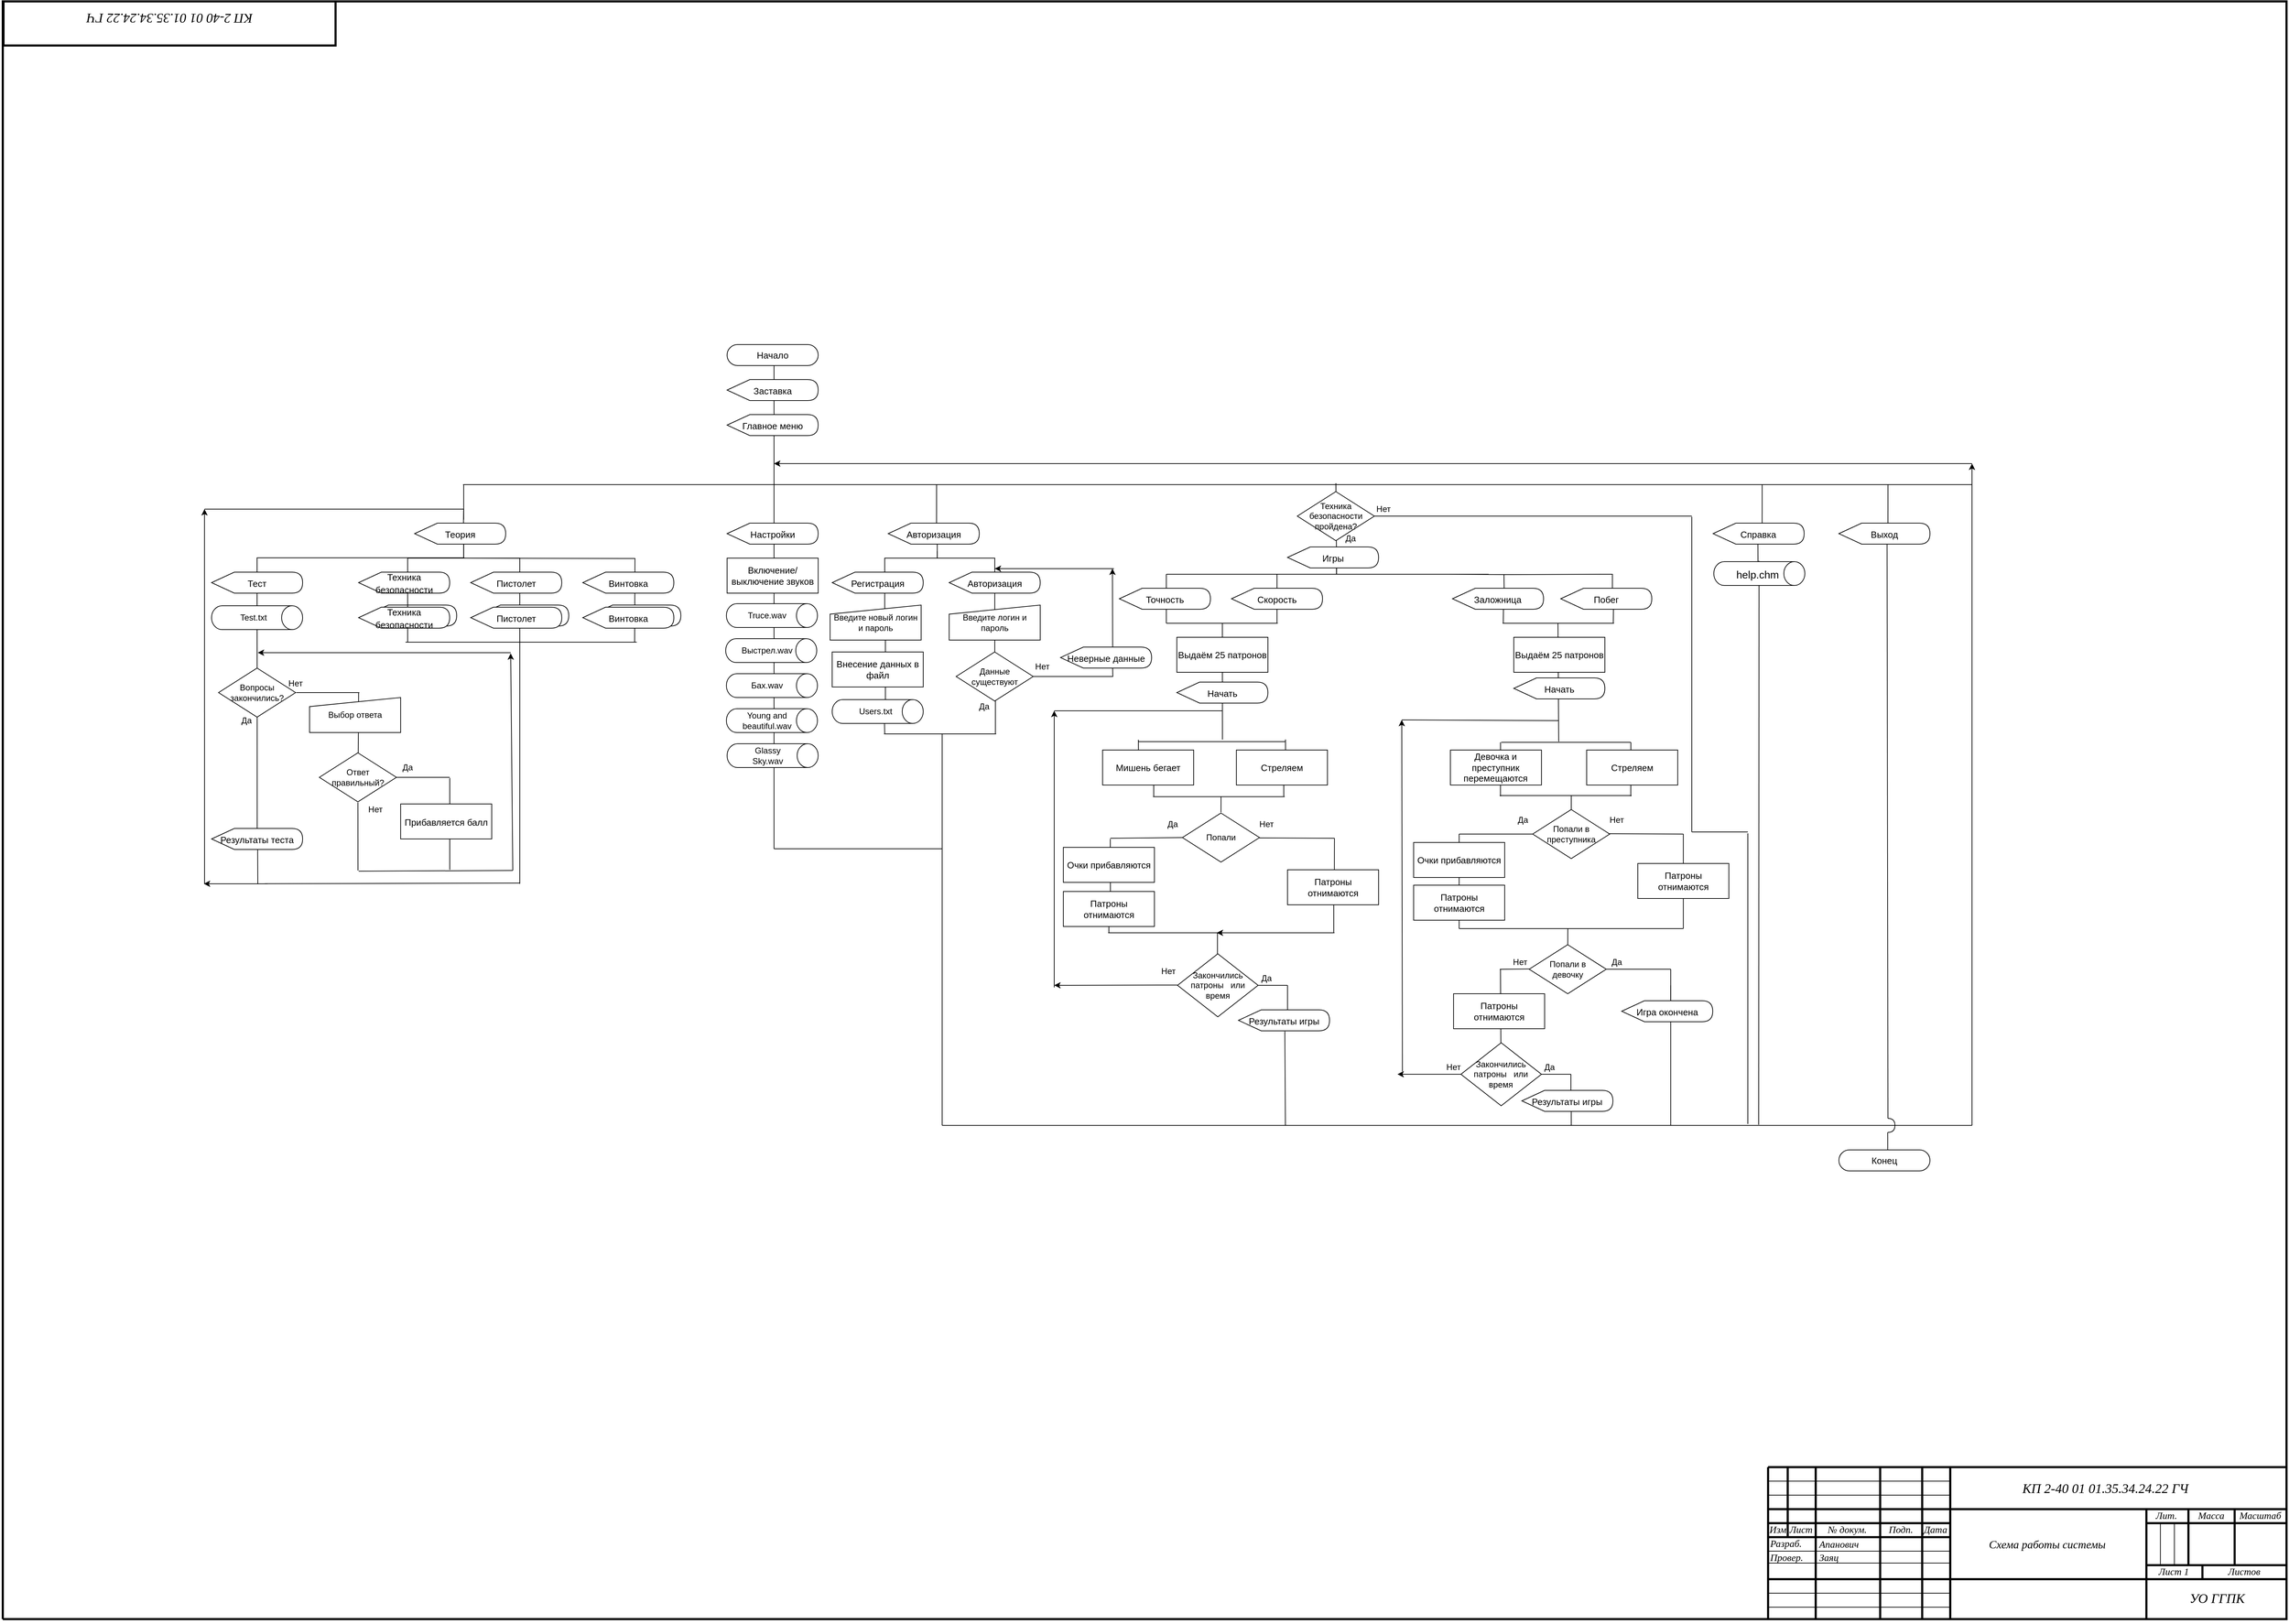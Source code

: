 <mxfile version="20.0.4" type="device"><diagram id="OOQtJ0kA0aZugHdfZ8kl" name="Page-1"><mxGraphModel dx="1278" dy="575" grid="1" gridSize="10" guides="1" tooltips="1" connect="1" arrows="1" fold="1" page="1" pageScale="1" pageWidth="3300" pageHeight="2339" math="0" shadow="0"><root><mxCell id="0"/><mxCell id="1" parent="0"/><mxCell id="EvwyIGrUTCth4JaHQq_3-3" value="" style="endArrow=none;html=1;rounded=0;" parent="1" edge="1"><mxGeometry width="50" height="50" relative="1" as="geometry"><mxPoint x="2535.5" y="1624" as="sourcePoint"/><mxPoint x="2536" y="819" as="targetPoint"/></mxGeometry></mxCell><mxCell id="KE-WEcQSUpIxR-HfVjWT-1" value="" style="endArrow=none;html=1;rounded=0;" parent="1" edge="1"><mxGeometry width="50" height="50" relative="1" as="geometry"><mxPoint x="667" y="1260" as="sourcePoint"/><mxPoint x="667" y="1129" as="targetPoint"/></mxGeometry></mxCell><mxCell id="OUvYSFLnSzJw82mdz_Nx-116" value="" style="endArrow=none;html=1;rounded=0;fontSize=12;" parent="1" edge="1"><mxGeometry width="50" height="50" relative="1" as="geometry"><mxPoint x="2352.91" y="1155" as="sourcePoint"/><mxPoint x="2353" y="1078" as="targetPoint"/></mxGeometry></mxCell><mxCell id="OUvYSFLnSzJw82mdz_Nx-115" value="" style="endArrow=none;html=1;rounded=0;fontSize=12;" parent="1" edge="1"><mxGeometry width="50" height="50" relative="1" as="geometry"><mxPoint x="2166.91" y="1155" as="sourcePoint"/><mxPoint x="2167" y="1078" as="targetPoint"/></mxGeometry></mxCell><mxCell id="r97Bi9RfPH8ScNcpzDsM-65" value="" style="endArrow=none;html=1;rounded=0;exitX=0.54;exitY=0.013;exitDx=0;exitDy=0;exitPerimeter=0;" parent="1" edge="1"><mxGeometry width="50" height="50" relative="1" as="geometry"><mxPoint x="1650.11" y="1096" as="sourcePoint"/><mxPoint x="1650" y="1074.35" as="targetPoint"/></mxGeometry></mxCell><mxCell id="r97Bi9RfPH8ScNcpzDsM-64" value="" style="endArrow=none;html=1;rounded=0;exitX=0.54;exitY=0.013;exitDx=0;exitDy=0;exitPerimeter=0;" parent="1" edge="1"><mxGeometry width="50" height="50" relative="1" as="geometry"><mxPoint x="1860.11" y="1095.65" as="sourcePoint"/><mxPoint x="1860" y="1074" as="targetPoint"/></mxGeometry></mxCell><mxCell id="r97Bi9RfPH8ScNcpzDsM-63" value="" style="endArrow=none;html=1;rounded=0;entryX=0;entryY=0;entryDx=73.75;entryDy=30;entryPerimeter=0;" parent="1" edge="1"><mxGeometry width="50" height="50" relative="1" as="geometry"><mxPoint x="393" y="1280" as="sourcePoint"/><mxPoint x="392.75" y="1221" as="targetPoint"/></mxGeometry></mxCell><mxCell id="RmekoTSAmJcqlMLyrxHY-19" value="" style="endArrow=none;html=1;rounded=0;exitX=1;exitY=0.5;exitDx=0;exitDy=0;" parent="1" edge="1"><mxGeometry width="50" height="50" relative="1" as="geometry"><mxPoint x="447.91" y="1007" as="sourcePoint"/><mxPoint x="538" y="1007" as="targetPoint"/></mxGeometry></mxCell><mxCell id="RmekoTSAmJcqlMLyrxHY-34" value="" style="endArrow=none;html=1;rounded=0;entryX=0.542;entryY=0.984;entryDx=0;entryDy=0;entryPerimeter=0;" parent="1" edge="1"><mxGeometry width="50" height="50" relative="1" as="geometry"><mxPoint x="2409.91" y="1625" as="sourcePoint"/><mxPoint x="2409.91" y="1425" as="targetPoint"/></mxGeometry></mxCell><mxCell id="OUvYSFLnSzJw82mdz_Nx-99" value="" style="endArrow=none;html=1;rounded=0;" parent="1" edge="1"><mxGeometry width="50" height="50" relative="1" as="geometry"><mxPoint x="2427.91" y="1344" as="sourcePoint"/><mxPoint x="2427.91" y="1209" as="targetPoint"/></mxGeometry></mxCell><mxCell id="OUvYSFLnSzJw82mdz_Nx-98" value="" style="endArrow=none;html=1;rounded=0;endFill=0;" parent="1" target="OUvYSFLnSzJw82mdz_Nx-95" edge="1"><mxGeometry width="50" height="50" relative="1" as="geometry"><mxPoint x="2107.91" y="1209" as="sourcePoint"/><mxPoint x="2272.91" y="1394" as="targetPoint"/></mxGeometry></mxCell><mxCell id="MjhlOstWslxsvjzxGYWy-44" value="" style="endArrow=none;html=1;rounded=0;" parent="1" edge="1"><mxGeometry width="50" height="50" relative="1" as="geometry"><mxPoint x="1929.77" y="1267" as="sourcePoint"/><mxPoint x="1929.91" y="1215" as="targetPoint"/></mxGeometry></mxCell><mxCell id="OUvYSFLnSzJw82mdz_Nx-17" value="" style="endArrow=none;html=1;rounded=0;endFill=0;entryX=0.517;entryY=0.003;entryDx=0;entryDy=0;entryPerimeter=0;" parent="1" edge="1"><mxGeometry width="50" height="50" relative="1" as="geometry"><mxPoint x="1609.91" y="1216" as="sourcePoint"/><mxPoint x="1610.12" y="1291.15" as="targetPoint"/></mxGeometry></mxCell><mxCell id="MjhlOstWslxsvjzxGYWy-42" value="" style="endArrow=none;html=1;rounded=0;exitX=0.515;exitY=0.167;exitDx=0;exitDy=0;exitPerimeter=0;" parent="1" edge="1"><mxGeometry width="50" height="50" relative="1" as="geometry"><mxPoint x="2720" y="771.01" as="sourcePoint"/><mxPoint x="2720.05" y="710" as="targetPoint"/></mxGeometry></mxCell><mxCell id="MjhlOstWslxsvjzxGYWy-41" value="" style="endArrow=none;html=1;rounded=0;exitX=0.515;exitY=0.167;exitDx=0;exitDy=0;exitPerimeter=0;" parent="1" edge="1"><mxGeometry width="50" height="50" relative="1" as="geometry"><mxPoint x="2540.41" y="771.01" as="sourcePoint"/><mxPoint x="2540.46" y="710" as="targetPoint"/></mxGeometry></mxCell><mxCell id="MjhlOstWslxsvjzxGYWy-39" value="" style="endArrow=none;html=1;rounded=0;startArrow=none;" parent="1" edge="1"><mxGeometry width="50" height="50" relative="1" as="geometry"><mxPoint x="1933" y="833" as="sourcePoint"/><mxPoint x="1931.96" y="708" as="targetPoint"/></mxGeometry></mxCell><mxCell id="MjhlOstWslxsvjzxGYWy-38" value="" style="endArrow=none;html=1;rounded=0;exitX=0.515;exitY=0.167;exitDx=0;exitDy=0;exitPerimeter=0;" parent="1" edge="1"><mxGeometry width="50" height="50" relative="1" as="geometry"><mxPoint x="1361.91" y="771.01" as="sourcePoint"/><mxPoint x="1361.96" y="710" as="targetPoint"/></mxGeometry></mxCell><mxCell id="fSLzlmVFqSW8qFMCmQci-16" value="" style="endArrow=none;html=1;rounded=0;entryX=0.492;entryY=1;entryDx=0;entryDy=0;entryPerimeter=0;" parent="1" target="fSLzlmVFqSW8qFMCmQci-9" edge="1"><mxGeometry width="50" height="50" relative="1" as="geometry"><mxPoint x="2534.5" y="820" as="sourcePoint"/><mxPoint x="2300.41" y="815" as="targetPoint"/></mxGeometry></mxCell><mxCell id="RmekoTSAmJcqlMLyrxHY-33" value="" style="endArrow=none;html=1;rounded=0;entryX=0.542;entryY=0.984;entryDx=0;entryDy=0;entryPerimeter=0;" parent="1" target="OUvYSFLnSzJw82mdz_Nx-109" edge="1"><mxGeometry width="50" height="50" relative="1" as="geometry"><mxPoint x="2267.91" y="1625" as="sourcePoint"/><mxPoint x="2269.91" y="1505" as="targetPoint"/></mxGeometry></mxCell><mxCell id="RmekoTSAmJcqlMLyrxHY-20" value="" style="endArrow=none;html=1;rounded=0;exitX=0.532;exitY=0.013;exitDx=0;exitDy=0;exitPerimeter=0;" parent="1" edge="1"><mxGeometry width="50" height="50" relative="1" as="geometry"><mxPoint x="536.07" y="1144.39" as="sourcePoint"/><mxPoint x="536.91" y="1007" as="targetPoint"/></mxGeometry></mxCell><mxCell id="RmekoTSAmJcqlMLyrxHY-17" value="" style="endArrow=none;html=1;rounded=0;" parent="1" edge="1"><mxGeometry width="50" height="50" relative="1" as="geometry"><mxPoint x="1369.91" y="1625" as="sourcePoint"/><mxPoint x="1369.91" y="1066" as="targetPoint"/></mxGeometry></mxCell><mxCell id="RmekoTSAmJcqlMLyrxHY-14" value="" style="endArrow=none;html=1;rounded=0;entryX=0.5;entryY=1;entryDx=0;entryDy=0;" parent="1" edge="1"><mxGeometry width="50" height="50" relative="1" as="geometry"><mxPoint x="1445.91" y="1066" as="sourcePoint"/><mxPoint x="1445.91" y="1010" as="targetPoint"/></mxGeometry></mxCell><mxCell id="RmekoTSAmJcqlMLyrxHY-15" value="" style="endArrow=none;html=1;rounded=0;entryX=-0.029;entryY=0.415;entryDx=0;entryDy=0;entryPerimeter=0;" parent="1" edge="1"><mxGeometry width="50" height="50" relative="1" as="geometry"><mxPoint x="1287.91" y="1066" as="sourcePoint"/><mxPoint x="1286.96" y="1017.014" as="targetPoint"/></mxGeometry></mxCell><mxCell id="RmekoTSAmJcqlMLyrxHY-13" value="" style="endArrow=none;html=1;rounded=0;entryX=0.542;entryY=0.994;entryDx=0;entryDy=0;entryPerimeter=0;startArrow=classic;startFill=1;" parent="1" edge="1"><mxGeometry width="50" height="50" relative="1" as="geometry"><mxPoint x="1613" y="830" as="sourcePoint"/><mxPoint x="1613.37" y="971.82" as="targetPoint"/></mxGeometry></mxCell><mxCell id="OUvYSFLnSzJw82mdz_Nx-129" value="" style="shape=display;whiteSpace=wrap;html=1;fontSize=15;" parent="1" vertex="1"><mxGeometry x="546.91" y="882" width="130" height="30" as="geometry"/></mxCell><mxCell id="OUvYSFLnSzJw82mdz_Nx-126" value="" style="endArrow=none;html=1;rounded=0;fontSize=12;exitX=0.5;exitY=1;exitDx=0;exitDy=0;" parent="1" source="OUvYSFLnSzJw82mdz_Nx-105" edge="1"><mxGeometry width="50" height="50" relative="1" as="geometry"><mxPoint x="2166.41" y="1577" as="sourcePoint"/><mxPoint x="2166.91" y="1402" as="targetPoint"/></mxGeometry></mxCell><mxCell id="OUvYSFLnSzJw82mdz_Nx-43" value="" style="endArrow=none;html=1;rounded=0;fontSize=12;" parent="1" edge="1"><mxGeometry width="50" height="50" relative="1" as="geometry"><mxPoint x="1770" y="1074" as="sourcePoint"/><mxPoint x="1769.91" y="908" as="targetPoint"/></mxGeometry></mxCell><mxCell id="OUvYSFLnSzJw82mdz_Nx-42" value="" style="endArrow=none;html=1;rounded=0;fontSize=12;" parent="1" edge="1"><mxGeometry width="50" height="50" relative="1" as="geometry"><mxPoint x="1689.91" y="908" as="sourcePoint"/><mxPoint x="1689.91" y="838" as="targetPoint"/></mxGeometry></mxCell><mxCell id="bNuuEQks4K-5nIq22Qbu-17" value="" style="edgeStyle=orthogonalEdgeStyle;rounded=0;orthogonalLoop=1;jettySize=auto;html=1;fontSize=13;endArrow=none;" parent="1" source="bNuuEQks4K-5nIq22Qbu-2" edge="1"><mxGeometry relative="1" as="geometry"><mxPoint x="1127.91" y="540" as="sourcePoint"/><mxPoint x="1129.91" y="1230" as="targetPoint"/><Array as="points"><mxPoint x="1128.91" y="510"/><mxPoint x="1128.91" y="510"/></Array></mxGeometry></mxCell><mxCell id="bNuuEQks4K-5nIq22Qbu-2" value="&lt;font style=&quot;font-size: 13px;&quot;&gt;Начало&lt;/font&gt;" style="whiteSpace=wrap;html=1;rounded=1;arcSize=50;align=center;verticalAlign=middle;strokeWidth=1;autosize=1;spacing=4;treeFolding=1;treeMoving=1;newEdgeStyle={&quot;edgeStyle&quot;:&quot;entityRelationEdgeStyle&quot;,&quot;startArrow&quot;:&quot;none&quot;,&quot;endArrow&quot;:&quot;none&quot;,&quot;segment&quot;:10,&quot;curved&quot;:1};" parent="1" vertex="1"><mxGeometry x="1062.91" y="510" width="130" height="30" as="geometry"/></mxCell><mxCell id="bNuuEQks4K-5nIq22Qbu-4" value="&lt;font style=&quot;font-size: 13px;&quot;&gt;Заставка&lt;/font&gt;" style="shape=display;whiteSpace=wrap;html=1;fontSize=15;" parent="1" vertex="1"><mxGeometry x="1062.91" y="560" width="130" height="30" as="geometry"/></mxCell><mxCell id="bNuuEQks4K-5nIq22Qbu-6" value="&lt;font style=&quot;font-size: 13px;&quot;&gt;Главное меню&lt;/font&gt;" style="shape=display;whiteSpace=wrap;html=1;fontSize=15;" parent="1" vertex="1"><mxGeometry x="1062.91" y="610" width="130" height="30" as="geometry"/></mxCell><mxCell id="bNuuEQks4K-5nIq22Qbu-55" value="" style="edgeStyle=orthogonalEdgeStyle;rounded=0;orthogonalLoop=1;jettySize=auto;html=1;fontSize=13;endArrow=none;endFill=0;" parent="1" edge="1"><mxGeometry relative="1" as="geometry"><Array as="points"><mxPoint x="1932.91" y="838"/><mxPoint x="1847.91" y="838"/></Array><mxPoint x="1932.91" y="818" as="sourcePoint"/><mxPoint x="1847.91" y="908" as="targetPoint"/></mxGeometry></mxCell><mxCell id="bNuuEQks4K-5nIq22Qbu-56" value="" style="edgeStyle=orthogonalEdgeStyle;rounded=0;orthogonalLoop=1;jettySize=auto;html=1;fontSize=13;endArrow=none;endFill=0;" parent="1" edge="1"><mxGeometry relative="1" as="geometry"><Array as="points"><mxPoint x="1932.91" y="838"/><mxPoint x="2011.91" y="838"/></Array><mxPoint x="2149.91" y="838" as="targetPoint"/><mxPoint x="1932.936" y="818" as="sourcePoint"/></mxGeometry></mxCell><mxCell id="bNuuEQks4K-5nIq22Qbu-57" value="" style="edgeStyle=orthogonalEdgeStyle;rounded=0;orthogonalLoop=1;jettySize=auto;html=1;fontSize=13;entryX=0;entryY=0;entryDx=73.75;entryDy=0;entryPerimeter=0;endArrow=none;endFill=0;" parent="1" target="bNuuEQks4K-5nIq22Qbu-46" edge="1"><mxGeometry relative="1" as="geometry"><mxPoint x="2092.91" y="838" as="sourcePoint"/></mxGeometry></mxCell><mxCell id="bNuuEQks4K-5nIq22Qbu-8" value="&lt;font style=&quot;font-size: 13px;&quot;&gt;Игры&lt;/font&gt;" style="shape=display;whiteSpace=wrap;html=1;fontSize=15;" parent="1" vertex="1"><mxGeometry x="1862.91" y="799" width="130" height="30" as="geometry"/></mxCell><mxCell id="bNuuEQks4K-5nIq22Qbu-34" value="" style="edgeStyle=orthogonalEdgeStyle;rounded=0;orthogonalLoop=1;jettySize=auto;html=1;fontSize=13;entryX=0.538;entryY=0;entryDx=0;entryDy=0;entryPerimeter=0;exitX=0.538;exitY=0.984;exitDx=0;exitDy=0;exitPerimeter=0;" parent="1" edge="1"><mxGeometry relative="1" as="geometry"><mxPoint x="687.85" y="814.52" as="sourcePoint"/><mxPoint x="447.85" y="855" as="targetPoint"/><Array as="points"><mxPoint x="392" y="815"/><mxPoint x="392" y="855"/></Array></mxGeometry></mxCell><mxCell id="bNuuEQks4K-5nIq22Qbu-35" value="" style="edgeStyle=orthogonalEdgeStyle;rounded=0;orthogonalLoop=1;jettySize=auto;html=1;fontSize=13;endArrow=none;endFill=0;" parent="1" edge="1"><mxGeometry relative="1" as="geometry"><Array as="points"><mxPoint x="686.91" y="815"/><mxPoint x="605.91" y="815"/></Array><mxPoint x="686.91" y="795" as="sourcePoint"/><mxPoint x="606.91" y="935" as="targetPoint"/></mxGeometry></mxCell><mxCell id="bNuuEQks4K-5nIq22Qbu-36" value="" style="edgeStyle=orthogonalEdgeStyle;rounded=0;orthogonalLoop=1;jettySize=auto;html=1;fontSize=13;endArrow=none;endFill=0;" parent="1" edge="1"><mxGeometry relative="1" as="geometry"><Array as="points"><mxPoint x="686.91" y="815"/><mxPoint x="766.91" y="815"/></Array><mxPoint x="686.91" y="790" as="sourcePoint"/><mxPoint x="767" y="1280" as="targetPoint"/></mxGeometry></mxCell><mxCell id="bNuuEQks4K-5nIq22Qbu-37" value="" style="edgeStyle=orthogonalEdgeStyle;rounded=0;orthogonalLoop=1;jettySize=auto;html=1;fontSize=13;endArrow=none;endFill=0;" parent="1" edge="1"><mxGeometry relative="1" as="geometry"><mxPoint x="686.91" y="815" as="sourcePoint"/><mxPoint x="930.91" y="935" as="targetPoint"/></mxGeometry></mxCell><mxCell id="bNuuEQks4K-5nIq22Qbu-9" value="&lt;font style=&quot;font-size: 13px;&quot;&gt;Теория&lt;/font&gt;" style="shape=display;whiteSpace=wrap;html=1;fontSize=15;" parent="1" vertex="1"><mxGeometry x="616.91" y="765" width="130" height="30" as="geometry"/></mxCell><mxCell id="bNuuEQks4K-5nIq22Qbu-10" value="&lt;font style=&quot;font-size: 13px;&quot;&gt;Настройки&lt;br&gt;&lt;/font&gt;" style="shape=display;whiteSpace=wrap;html=1;fontSize=15;" parent="1" vertex="1"><mxGeometry x="1062.91" y="765" width="130" height="30" as="geometry"/></mxCell><mxCell id="bNuuEQks4K-5nIq22Qbu-41" value="" style="edgeStyle=orthogonalEdgeStyle;rounded=0;orthogonalLoop=1;jettySize=auto;html=1;fontSize=13;endArrow=none;endFill=0;entryX=0.75;entryY=0;entryDx=0;entryDy=0;" parent="1" source="bNuuEQks4K-5nIq22Qbu-11" target="RmekoTSAmJcqlMLyrxHY-6" edge="1"><mxGeometry relative="1" as="geometry"><Array as="points"><mxPoint x="1362.91" y="815"/><mxPoint x="1287.91" y="815"/><mxPoint x="1287.91" y="888"/><mxPoint x="1288.91" y="888"/><mxPoint x="1288.91" y="1025"/></Array></mxGeometry></mxCell><mxCell id="bNuuEQks4K-5nIq22Qbu-44" value="" style="edgeStyle=orthogonalEdgeStyle;rounded=0;orthogonalLoop=1;jettySize=auto;html=1;fontSize=13;endArrow=none;endFill=0;entryX=0.5;entryY=1;entryDx=0;entryDy=0;" parent="1" target="RmekoTSAmJcqlMLyrxHY-8" edge="1"><mxGeometry relative="1" as="geometry"><mxPoint x="1362.91" y="805" as="sourcePoint"/><Array as="points"><mxPoint x="1363" y="815"/><mxPoint x="1445" y="815"/><mxPoint x="1445" y="950"/><mxPoint x="1446" y="950"/><mxPoint x="1446" y="1019"/></Array></mxGeometry></mxCell><mxCell id="bNuuEQks4K-5nIq22Qbu-11" value="&lt;font style=&quot;font-size: 13px;&quot;&gt;Авторизация&lt;/font&gt;" style="shape=display;whiteSpace=wrap;html=1;fontSize=15;" parent="1" vertex="1"><mxGeometry x="1292.91" y="765" width="130" height="30" as="geometry"/></mxCell><mxCell id="bNuuEQks4K-5nIq22Qbu-16" value="Включение/выключение звуков" style="rounded=0;whiteSpace=wrap;html=1;fontSize=13;" parent="1" vertex="1"><mxGeometry x="1062.91" y="815" width="130" height="50" as="geometry"/></mxCell><mxCell id="bNuuEQks4K-5nIq22Qbu-18" value="&lt;font style=&quot;font-size: 13px;&quot;&gt;Конец&lt;/font&gt;" style="whiteSpace=wrap;html=1;rounded=1;arcSize=50;align=center;verticalAlign=middle;strokeWidth=1;autosize=1;spacing=4;treeFolding=1;treeMoving=1;newEdgeStyle={&quot;edgeStyle&quot;:&quot;entityRelationEdgeStyle&quot;,&quot;startArrow&quot;:&quot;none&quot;,&quot;endArrow&quot;:&quot;none&quot;,&quot;segment&quot;:10,&quot;curved&quot;:1};" parent="1" vertex="1"><mxGeometry x="2650" y="1660" width="130" height="30" as="geometry"/></mxCell><mxCell id="bNuuEQks4K-5nIq22Qbu-24" value="&lt;font style=&quot;font-size: 13px;&quot;&gt;Тест&lt;/font&gt;" style="shape=display;whiteSpace=wrap;html=1;fontSize=15;" parent="1" vertex="1"><mxGeometry x="327" y="835" width="130" height="30" as="geometry"/></mxCell><mxCell id="bNuuEQks4K-5nIq22Qbu-25" value="&lt;font style=&quot;font-size: 13px;&quot;&gt;Техника безопасности&lt;/font&gt;" style="shape=display;whiteSpace=wrap;html=1;fontSize=15;" parent="1" vertex="1"><mxGeometry x="536.91" y="835" width="130" height="30" as="geometry"/></mxCell><mxCell id="bNuuEQks4K-5nIq22Qbu-26" value="&lt;font style=&quot;font-size: 13px;&quot;&gt;Пистолет&lt;br&gt;&lt;/font&gt;" style="shape=display;whiteSpace=wrap;html=1;fontSize=15;" parent="1" vertex="1"><mxGeometry x="696.91" y="835" width="130" height="30" as="geometry"/></mxCell><mxCell id="bNuuEQks4K-5nIq22Qbu-27" value="&lt;font style=&quot;font-size: 13px;&quot;&gt;Винтовка&lt;/font&gt;" style="shape=display;whiteSpace=wrap;html=1;fontSize=15;" parent="1" vertex="1"><mxGeometry x="856.91" y="835" width="130" height="30" as="geometry"/></mxCell><mxCell id="bNuuEQks4K-5nIq22Qbu-40" value="&lt;font style=&quot;font-size: 13px;&quot;&gt;Регистрация&lt;/font&gt;" style="shape=display;whiteSpace=wrap;html=1;fontSize=15;" parent="1" vertex="1"><mxGeometry x="1212.91" y="835" width="130" height="30" as="geometry"/></mxCell><mxCell id="bNuuEQks4K-5nIq22Qbu-42" value="&lt;font style=&quot;font-size: 13px;&quot;&gt;Авторизация&lt;/font&gt;" style="shape=display;whiteSpace=wrap;html=1;fontSize=15;" parent="1" vertex="1"><mxGeometry x="1379.91" y="835" width="130" height="30" as="geometry"/></mxCell><mxCell id="bNuuEQks4K-5nIq22Qbu-45" value="&lt;font style=&quot;font-size: 13px;&quot;&gt;Точность&lt;/font&gt;" style="shape=display;whiteSpace=wrap;html=1;fontSize=15;" parent="1" vertex="1"><mxGeometry x="1622.91" y="858" width="130" height="30" as="geometry"/></mxCell><mxCell id="bNuuEQks4K-5nIq22Qbu-46" value="&lt;font style=&quot;font-size: 13px;&quot;&gt;Побег&lt;/font&gt;" style="shape=display;whiteSpace=wrap;html=1;fontSize=15;" parent="1" vertex="1"><mxGeometry x="2252.91" y="858" width="130" height="30" as="geometry"/></mxCell><mxCell id="bNuuEQks4K-5nIq22Qbu-47" value="&lt;font style=&quot;font-size: 13px;&quot;&gt;Заложница&lt;br&gt;&lt;/font&gt;" style="shape=display;whiteSpace=wrap;html=1;fontSize=15;" parent="1" vertex="1"><mxGeometry x="2098.41" y="858" width="130" height="30" as="geometry"/></mxCell><mxCell id="bNuuEQks4K-5nIq22Qbu-48" value="&lt;font style=&quot;font-size: 13px;&quot;&gt;Скорость&lt;/font&gt;" style="shape=display;whiteSpace=wrap;html=1;fontSize=15;" parent="1" vertex="1"><mxGeometry x="1782.91" y="858" width="130" height="30" as="geometry"/></mxCell><mxCell id="fSLzlmVFqSW8qFMCmQci-3" value="" style="edgeStyle=orthogonalEdgeStyle;rounded=0;orthogonalLoop=1;jettySize=auto;html=1;endArrow=none;endFill=0;startArrow=none;exitX=0.501;exitY=0.167;exitDx=0;exitDy=0;exitPerimeter=0;" parent="1" source="fSLzlmVFqSW8qFMCmQci-5" target="bNuuEQks4K-5nIq22Qbu-24" edge="1"><mxGeometry relative="1" as="geometry"><mxPoint x="392.09" y="1250" as="sourcePoint"/><Array as="points"/></mxGeometry></mxCell><mxCell id="fSLzlmVFqSW8qFMCmQci-1" value="Выбор ответа" style="shape=manualInput;whiteSpace=wrap;html=1;size=13;" parent="1" vertex="1"><mxGeometry x="466.91" y="1014" width="130" height="50" as="geometry"/></mxCell><mxCell id="fSLzlmVFqSW8qFMCmQci-5" value="&lt;font style=&quot;font-size: 13px;&quot;&gt;Результаты теста&lt;/font&gt;" style="shape=display;whiteSpace=wrap;html=1;fontSize=15;" parent="1" vertex="1"><mxGeometry x="327" y="1201" width="130" height="30" as="geometry"/></mxCell><mxCell id="fSLzlmVFqSW8qFMCmQci-9" value="&lt;font style=&quot;font-size: 13px;&quot;&gt;Справка&lt;/font&gt;" style="shape=display;whiteSpace=wrap;html=1;fontSize=15;" parent="1" vertex="1"><mxGeometry x="2470.41" y="765" width="130" height="30" as="geometry"/></mxCell><mxCell id="fSLzlmVFqSW8qFMCmQci-15" value="" style="shape=cylinder3;whiteSpace=wrap;html=1;boundedLbl=1;backgroundOutline=1;size=15;rotation=90;" parent="1" vertex="1"><mxGeometry x="2519.41" y="772" width="34" height="130" as="geometry"/></mxCell><mxCell id="fSLzlmVFqSW8qFMCmQci-17" value="&lt;font style=&quot;font-size: 15px;&quot;&gt;help.chm&lt;/font&gt;" style="text;html=1;strokeColor=none;fillColor=none;align=center;verticalAlign=middle;whiteSpace=wrap;rounded=0;" parent="1" vertex="1"><mxGeometry x="2504.41" y="823" width="60" height="30" as="geometry"/></mxCell><mxCell id="OUvYSFLnSzJw82mdz_Nx-1" value="&lt;font style=&quot;font-size: 13px;&quot;&gt;Начать&lt;/font&gt;" style="shape=display;whiteSpace=wrap;html=1;fontSize=15;" parent="1" vertex="1"><mxGeometry x="1704.91" y="992" width="130" height="30" as="geometry"/></mxCell><mxCell id="OUvYSFLnSzJw82mdz_Nx-2" value="Выдаём 25 патронов" style="rounded=0;whiteSpace=wrap;html=1;fontSize=13;" parent="1" vertex="1"><mxGeometry x="1704.91" y="928" width="130" height="50" as="geometry"/></mxCell><mxCell id="OUvYSFLnSzJw82mdz_Nx-5" value="Мишень бегает" style="rounded=0;whiteSpace=wrap;html=1;fontSize=13;" parent="1" vertex="1"><mxGeometry x="1598.91" y="1089" width="130" height="50" as="geometry"/></mxCell><mxCell id="OUvYSFLnSzJw82mdz_Nx-6" value="Стреляем" style="rounded=0;whiteSpace=wrap;html=1;fontSize=13;" parent="1" vertex="1"><mxGeometry x="1789.91" y="1089" width="130" height="50" as="geometry"/></mxCell><mxCell id="OUvYSFLnSzJw82mdz_Nx-9" value="" style="endArrow=none;html=1;rounded=0;endFill=0;" parent="1" edge="1"><mxGeometry width="50" height="50" relative="1" as="geometry"><mxPoint x="1650" y="1077" as="sourcePoint"/><mxPoint x="1860" y="1077" as="targetPoint"/></mxGeometry></mxCell><mxCell id="OUvYSFLnSzJw82mdz_Nx-10" value="Попали" style="rhombus;whiteSpace=wrap;html=1;" parent="1" vertex="1"><mxGeometry x="1712.91" y="1179" width="110" height="70" as="geometry"/></mxCell><mxCell id="OUvYSFLnSzJw82mdz_Nx-12" value="Очки прибавляются" style="rounded=0;whiteSpace=wrap;html=1;fontSize=13;" parent="1" vertex="1"><mxGeometry x="1542.91" y="1228" width="130" height="50" as="geometry"/></mxCell><mxCell id="OUvYSFLnSzJw82mdz_Nx-13" value="Патроны отнимаются" style="rounded=0;whiteSpace=wrap;html=1;fontSize=13;" parent="1" vertex="1"><mxGeometry x="1862.91" y="1260" width="130" height="50" as="geometry"/></mxCell><mxCell id="OUvYSFLnSzJw82mdz_Nx-14" value="Патроны отнимаются" style="rounded=0;whiteSpace=wrap;html=1;fontSize=13;" parent="1" vertex="1"><mxGeometry x="1542.91" y="1291" width="130" height="50" as="geometry"/></mxCell><mxCell id="OUvYSFLnSzJw82mdz_Nx-15" value="" style="endArrow=none;html=1;rounded=0;exitX=0;exitY=0.5;exitDx=0;exitDy=0;endFill=0;" parent="1" source="OUvYSFLnSzJw82mdz_Nx-10" edge="1"><mxGeometry width="50" height="50" relative="1" as="geometry"><mxPoint x="1732.91" y="1260" as="sourcePoint"/><mxPoint x="1609.91" y="1215" as="targetPoint"/></mxGeometry></mxCell><mxCell id="OUvYSFLnSzJw82mdz_Nx-16" value="" style="endArrow=none;html=1;rounded=0;endFill=0;" parent="1" edge="1"><mxGeometry width="50" height="50" relative="1" as="geometry"><mxPoint x="1929.91" y="1215" as="sourcePoint"/><mxPoint x="1822.91" y="1214.52" as="targetPoint"/></mxGeometry></mxCell><mxCell id="OUvYSFLnSzJw82mdz_Nx-18" value="" style="endArrow=none;html=1;rounded=0;entryX=0.5;entryY=1;entryDx=0;entryDy=0;" parent="1" edge="1"><mxGeometry width="50" height="50" relative="1" as="geometry"><mxPoint x="1928.91" y="1350" as="sourcePoint"/><mxPoint x="1928.91" y="1310" as="targetPoint"/></mxGeometry></mxCell><mxCell id="OUvYSFLnSzJw82mdz_Nx-19" value="" style="endArrow=none;html=1;rounded=0;exitX=0.5;exitY=1;exitDx=0;exitDy=0;" parent="1" source="OUvYSFLnSzJw82mdz_Nx-14" edge="1"><mxGeometry width="50" height="50" relative="1" as="geometry"><mxPoint x="1732.91" y="1260" as="sourcePoint"/><mxPoint x="1607.91" y="1350" as="targetPoint"/></mxGeometry></mxCell><mxCell id="OUvYSFLnSzJw82mdz_Nx-20" value="" style="endArrow=none;html=1;rounded=0;endFill=0;startArrow=classic;startFill=1;" parent="1" edge="1"><mxGeometry width="50" height="50" relative="1" as="geometry"><mxPoint x="1761.91" y="1350" as="sourcePoint"/><mxPoint x="1929.91" y="1350" as="targetPoint"/></mxGeometry></mxCell><mxCell id="OUvYSFLnSzJw82mdz_Nx-21" value="" style="endArrow=none;html=1;rounded=0;" parent="1" edge="1"><mxGeometry width="50" height="50" relative="1" as="geometry"><mxPoint x="1762.91" y="1350" as="sourcePoint"/><mxPoint x="1762.91" y="1380" as="targetPoint"/></mxGeometry></mxCell><mxCell id="OUvYSFLnSzJw82mdz_Nx-22" value="Нет" style="text;html=1;strokeColor=none;fillColor=none;align=center;verticalAlign=middle;whiteSpace=wrap;rounded=0;" parent="1" vertex="1"><mxGeometry x="1802.91" y="1180" width="60" height="30" as="geometry"/></mxCell><mxCell id="OUvYSFLnSzJw82mdz_Nx-23" value="Да" style="text;html=1;strokeColor=none;fillColor=none;align=center;verticalAlign=middle;whiteSpace=wrap;rounded=0;" parent="1" vertex="1"><mxGeometry x="1668.91" y="1180" width="60" height="30" as="geometry"/></mxCell><mxCell id="OUvYSFLnSzJw82mdz_Nx-24" value="&lt;font style=&quot;font-size: 12px;&quot;&gt;Закончились патроны&amp;nbsp; &amp;nbsp;или время&lt;/font&gt;" style="rhombus;whiteSpace=wrap;html=1;" parent="1" vertex="1"><mxGeometry x="1705.91" y="1380" width="115" height="90" as="geometry"/></mxCell><mxCell id="OUvYSFLnSzJw82mdz_Nx-25" value="Да" style="text;html=1;strokeColor=none;fillColor=none;align=center;verticalAlign=middle;whiteSpace=wrap;rounded=0;" parent="1" vertex="1"><mxGeometry x="1802.91" y="1400" width="60" height="30" as="geometry"/></mxCell><mxCell id="OUvYSFLnSzJw82mdz_Nx-26" value="" style="endArrow=none;html=1;rounded=0;fontSize=12;exitX=1;exitY=0.5;exitDx=0;exitDy=0;" parent="1" source="OUvYSFLnSzJw82mdz_Nx-24" edge="1"><mxGeometry width="50" height="50" relative="1" as="geometry"><mxPoint x="1822.91" y="1360" as="sourcePoint"/><mxPoint x="1862.91" y="1425" as="targetPoint"/></mxGeometry></mxCell><mxCell id="OUvYSFLnSzJw82mdz_Nx-27" value="" style="endArrow=none;html=1;rounded=0;fontSize=12;" parent="1" edge="1"><mxGeometry width="50" height="50" relative="1" as="geometry"><mxPoint x="1862.91" y="1425" as="sourcePoint"/><mxPoint x="1862.91" y="1460" as="targetPoint"/></mxGeometry></mxCell><mxCell id="OUvYSFLnSzJw82mdz_Nx-28" value="&lt;font style=&quot;font-size: 13px;&quot;&gt;Результаты игры&lt;/font&gt;" style="shape=display;whiteSpace=wrap;html=1;fontSize=15;" parent="1" vertex="1"><mxGeometry x="1792.91" y="1460" width="130" height="30" as="geometry"/></mxCell><mxCell id="OUvYSFLnSzJw82mdz_Nx-30" value="" style="endArrow=none;html=1;rounded=0;fontSize=12;startArrow=classic;startFill=1;" parent="1" edge="1"><mxGeometry width="50" height="50" relative="1" as="geometry"><mxPoint x="1529.91" y="1425" as="sourcePoint"/><mxPoint x="1705.91" y="1424.58" as="targetPoint"/></mxGeometry></mxCell><mxCell id="OUvYSFLnSzJw82mdz_Nx-31" value="Нет" style="text;html=1;strokeColor=none;fillColor=none;align=center;verticalAlign=middle;whiteSpace=wrap;rounded=0;" parent="1" vertex="1"><mxGeometry x="1662.91" y="1390" width="60" height="30" as="geometry"/></mxCell><mxCell id="OUvYSFLnSzJw82mdz_Nx-32" value="" style="endArrow=classic;html=1;rounded=0;fontSize=12;endFill=1;" parent="1" edge="1"><mxGeometry width="50" height="50" relative="1" as="geometry"><mxPoint x="1529.91" y="1428" as="sourcePoint"/><mxPoint x="1529.91" y="1033" as="targetPoint"/></mxGeometry></mxCell><mxCell id="OUvYSFLnSzJw82mdz_Nx-34" value="" style="endArrow=none;html=1;rounded=0;fontSize=12;endFill=0;" parent="1" edge="1"><mxGeometry width="50" height="50" relative="1" as="geometry"><mxPoint x="1529.91" y="1033" as="sourcePoint"/><mxPoint x="1769.91" y="1033" as="targetPoint"/></mxGeometry></mxCell><mxCell id="OUvYSFLnSzJw82mdz_Nx-35" value="" style="shape=cylinder3;whiteSpace=wrap;html=1;boundedLbl=1;backgroundOutline=1;size=15;rotation=90;" parent="1" vertex="1"><mxGeometry x="1109.91" y="832" width="34" height="130" as="geometry"/></mxCell><mxCell id="OUvYSFLnSzJw82mdz_Nx-36" value="Truce.wav" style="text;html=1;strokeColor=none;fillColor=none;align=center;verticalAlign=middle;whiteSpace=wrap;rounded=0;fontSize=12;" parent="1" vertex="1"><mxGeometry x="1089.91" y="882" width="60" height="30" as="geometry"/></mxCell><mxCell id="OUvYSFLnSzJw82mdz_Nx-37" value="" style="shape=cylinder3;whiteSpace=wrap;html=1;boundedLbl=1;backgroundOutline=1;size=15;rotation=90;" parent="1" vertex="1"><mxGeometry x="1108.91" y="882" width="34" height="130" as="geometry"/></mxCell><mxCell id="OUvYSFLnSzJw82mdz_Nx-38" value="Выстрел.wav" style="text;html=1;strokeColor=none;fillColor=none;align=center;verticalAlign=middle;whiteSpace=wrap;rounded=0;fontSize=12;" parent="1" vertex="1"><mxGeometry x="1089.91" y="932" width="60" height="30" as="geometry"/></mxCell><mxCell id="OUvYSFLnSzJw82mdz_Nx-40" value="" style="endArrow=none;html=1;rounded=0;fontSize=12;" parent="1" edge="1"><mxGeometry width="50" height="50" relative="1" as="geometry"><mxPoint x="1689.91" y="908" as="sourcePoint"/><mxPoint x="1848.91" y="908" as="targetPoint"/></mxGeometry></mxCell><mxCell id="OUvYSFLnSzJw82mdz_Nx-41" value="" style="endArrow=none;html=1;rounded=0;fontSize=12;" parent="1" edge="1"><mxGeometry width="50" height="50" relative="1" as="geometry"><mxPoint x="1689.91" y="838" as="sourcePoint"/><mxPoint x="1849.91" y="838" as="targetPoint"/></mxGeometry></mxCell><mxCell id="OUvYSFLnSzJw82mdz_Nx-44" value="" style="endArrow=none;html=1;rounded=0;fontSize=12;" parent="1" edge="1"><mxGeometry width="50" height="50" relative="1" as="geometry"><mxPoint x="1670.91" y="1155.66" as="sourcePoint"/><mxPoint x="1858.91" y="1155.66" as="targetPoint"/></mxGeometry></mxCell><mxCell id="OUvYSFLnSzJw82mdz_Nx-45" value="" style="endArrow=none;html=1;rounded=0;fontSize=12;entryX=0.5;entryY=1;entryDx=0;entryDy=0;" parent="1" edge="1"><mxGeometry width="50" height="50" relative="1" as="geometry"><mxPoint x="1671.91" y="1155" as="sourcePoint"/><mxPoint x="1671.91" y="1139" as="targetPoint"/></mxGeometry></mxCell><mxCell id="OUvYSFLnSzJw82mdz_Nx-46" value="" style="endArrow=none;html=1;rounded=0;fontSize=12;entryX=0.5;entryY=1;entryDx=0;entryDy=0;" parent="1" edge="1"><mxGeometry width="50" height="50" relative="1" as="geometry"><mxPoint x="1857.57" y="1155" as="sourcePoint"/><mxPoint x="1857.57" y="1139" as="targetPoint"/></mxGeometry></mxCell><mxCell id="OUvYSFLnSzJw82mdz_Nx-47" value="" style="endArrow=none;html=1;rounded=0;fontSize=12;exitX=0.5;exitY=0;exitDx=0;exitDy=0;" parent="1" edge="1"><mxGeometry width="50" height="50" relative="1" as="geometry"><mxPoint x="1767.91" y="1178.0" as="sourcePoint"/><mxPoint x="1768" y="1156" as="targetPoint"/></mxGeometry></mxCell><mxCell id="OUvYSFLnSzJw82mdz_Nx-49" value="" style="shape=cylinder3;whiteSpace=wrap;html=1;boundedLbl=1;backgroundOutline=1;size=15;rotation=90;" parent="1" vertex="1"><mxGeometry x="375" y="835" width="34" height="130" as="geometry"/></mxCell><mxCell id="OUvYSFLnSzJw82mdz_Nx-51" value="Test.txt" style="text;html=1;strokeColor=none;fillColor=none;align=center;verticalAlign=middle;whiteSpace=wrap;rounded=0;fontSize=12;" parent="1" vertex="1"><mxGeometry x="357" y="885" width="60" height="30" as="geometry"/></mxCell><mxCell id="OUvYSFLnSzJw82mdz_Nx-52" value="" style="endArrow=none;html=1;rounded=0;fontSize=12;entryX=0;entryY=0;entryDx=73.75;entryDy=30;entryPerimeter=0;" parent="1" edge="1"><mxGeometry width="50" height="50" relative="1" as="geometry"><mxPoint x="2170.91" y="908" as="sourcePoint"/><mxPoint x="2171.16" y="888" as="targetPoint"/></mxGeometry></mxCell><mxCell id="OUvYSFLnSzJw82mdz_Nx-54" value="" style="endArrow=none;html=1;rounded=0;fontSize=12;entryX=0;entryY=0;entryDx=73.75;entryDy=30;entryPerimeter=0;" parent="1" edge="1"><mxGeometry width="50" height="50" relative="1" as="geometry"><mxPoint x="2327.91" y="908" as="sourcePoint"/><mxPoint x="2328.16" y="888" as="targetPoint"/></mxGeometry></mxCell><mxCell id="OUvYSFLnSzJw82mdz_Nx-55" value="" style="endArrow=none;html=1;rounded=0;fontSize=12;" parent="1" edge="1"><mxGeometry width="50" height="50" relative="1" as="geometry"><mxPoint x="2169.91" y="908" as="sourcePoint"/><mxPoint x="2328.91" y="908" as="targetPoint"/></mxGeometry></mxCell><mxCell id="OUvYSFLnSzJw82mdz_Nx-56" value="" style="endArrow=none;html=1;rounded=0;fontSize=12;" parent="1" edge="1"><mxGeometry width="50" height="50" relative="1" as="geometry"><mxPoint x="2250" y="1077" as="sourcePoint"/><mxPoint x="2249" y="908" as="targetPoint"/></mxGeometry></mxCell><mxCell id="OUvYSFLnSzJw82mdz_Nx-57" value="Выдаём 25 патронов" style="rounded=0;whiteSpace=wrap;html=1;fontSize=13;" parent="1" vertex="1"><mxGeometry x="2185.91" y="928" width="130" height="50" as="geometry"/></mxCell><mxCell id="OUvYSFLnSzJw82mdz_Nx-58" value="&lt;font style=&quot;font-size: 13px;&quot;&gt;Начать&lt;/font&gt;" style="shape=display;whiteSpace=wrap;html=1;fontSize=15;" parent="1" vertex="1"><mxGeometry x="2185.91" y="986" width="130" height="30" as="geometry"/></mxCell><mxCell id="OUvYSFLnSzJw82mdz_Nx-88" value="" style="endArrow=none;html=1;rounded=0;fontSize=12;exitX=0;exitY=0;exitDx=73.75;exitDy=0;exitPerimeter=0;" parent="1" source="bNuuEQks4K-5nIq22Qbu-47" edge="1"><mxGeometry width="50" height="50" relative="1" as="geometry"><mxPoint x="2132.91" y="898" as="sourcePoint"/><mxPoint x="2171.91" y="838" as="targetPoint"/></mxGeometry></mxCell><mxCell id="OUvYSFLnSzJw82mdz_Nx-89" value="Девочка и преступник перемещаются" style="rounded=0;whiteSpace=wrap;html=1;fontSize=13;" parent="1" vertex="1"><mxGeometry x="2095.41" y="1089" width="130" height="50" as="geometry"/></mxCell><mxCell id="OUvYSFLnSzJw82mdz_Nx-90" value="Стреляем" style="rounded=0;whiteSpace=wrap;html=1;fontSize=13;" parent="1" vertex="1"><mxGeometry x="2289.91" y="1089" width="130" height="50" as="geometry"/></mxCell><mxCell id="OUvYSFLnSzJw82mdz_Nx-91" value="" style="endArrow=none;html=1;rounded=0;endFill=0;" parent="1" edge="1"><mxGeometry width="50" height="50" relative="1" as="geometry"><mxPoint x="2168" y="1078" as="sourcePoint"/><mxPoint x="2353" y="1078" as="targetPoint"/></mxGeometry></mxCell><mxCell id="OUvYSFLnSzJw82mdz_Nx-92" value="Попали в преступника" style="rhombus;whiteSpace=wrap;html=1;" parent="1" vertex="1"><mxGeometry x="2212.91" y="1174" width="110" height="70" as="geometry"/></mxCell><mxCell id="OUvYSFLnSzJw82mdz_Nx-93" value="Очки прибавляются" style="rounded=0;whiteSpace=wrap;html=1;fontSize=13;" parent="1" vertex="1"><mxGeometry x="2042.91" y="1221" width="130" height="50" as="geometry"/></mxCell><mxCell id="OUvYSFLnSzJw82mdz_Nx-94" value="Патроны отнимаются" style="rounded=0;whiteSpace=wrap;html=1;fontSize=13;" parent="1" vertex="1"><mxGeometry x="2362.91" y="1251" width="130" height="50" as="geometry"/></mxCell><mxCell id="OUvYSFLnSzJw82mdz_Nx-95" value="Патроны отнимаются" style="rounded=0;whiteSpace=wrap;html=1;fontSize=13;" parent="1" vertex="1"><mxGeometry x="2042.91" y="1282" width="130" height="50" as="geometry"/></mxCell><mxCell id="OUvYSFLnSzJw82mdz_Nx-96" value="" style="endArrow=none;html=1;rounded=0;exitX=0;exitY=0.5;exitDx=0;exitDy=0;endFill=0;" parent="1" source="OUvYSFLnSzJw82mdz_Nx-92" edge="1"><mxGeometry width="50" height="50" relative="1" as="geometry"><mxPoint x="2232.91" y="1254" as="sourcePoint"/><mxPoint x="2107.91" y="1209" as="targetPoint"/></mxGeometry></mxCell><mxCell id="OUvYSFLnSzJw82mdz_Nx-97" value="" style="endArrow=none;html=1;rounded=0;endFill=0;" parent="1" edge="1"><mxGeometry width="50" height="50" relative="1" as="geometry"><mxPoint x="2427.91" y="1209" as="sourcePoint"/><mxPoint x="2320.91" y="1208.52" as="targetPoint"/></mxGeometry></mxCell><mxCell id="OUvYSFLnSzJw82mdz_Nx-100" value="" style="endArrow=none;html=1;rounded=0;exitX=0.5;exitY=1;exitDx=0;exitDy=0;" parent="1" source="OUvYSFLnSzJw82mdz_Nx-95" edge="1"><mxGeometry width="50" height="50" relative="1" as="geometry"><mxPoint x="2232.91" y="1254" as="sourcePoint"/><mxPoint x="2107.91" y="1344" as="targetPoint"/></mxGeometry></mxCell><mxCell id="OUvYSFLnSzJw82mdz_Nx-101" value="" style="endArrow=none;html=1;rounded=0;" parent="1" edge="1"><mxGeometry width="50" height="50" relative="1" as="geometry"><mxPoint x="2107.91" y="1344" as="sourcePoint"/><mxPoint x="2427.91" y="1344" as="targetPoint"/></mxGeometry></mxCell><mxCell id="OUvYSFLnSzJw82mdz_Nx-102" value="" style="endArrow=none;html=1;rounded=0;entryX=0.5;entryY=0;entryDx=0;entryDy=0;" parent="1" edge="1"><mxGeometry width="50" height="50" relative="1" as="geometry"><mxPoint x="2263" y="1344" as="sourcePoint"/><mxPoint x="2262.91" y="1383" as="targetPoint"/></mxGeometry></mxCell><mxCell id="OUvYSFLnSzJw82mdz_Nx-103" value="Нет" style="text;html=1;strokeColor=none;fillColor=none;align=center;verticalAlign=middle;whiteSpace=wrap;rounded=0;" parent="1" vertex="1"><mxGeometry x="2302.91" y="1174" width="60" height="30" as="geometry"/></mxCell><mxCell id="OUvYSFLnSzJw82mdz_Nx-104" value="Да" style="text;html=1;strokeColor=none;fillColor=none;align=center;verticalAlign=middle;whiteSpace=wrap;rounded=0;" parent="1" vertex="1"><mxGeometry x="2168.91" y="1174" width="60" height="30" as="geometry"/></mxCell><mxCell id="OUvYSFLnSzJw82mdz_Nx-105" value="&lt;font style=&quot;font-size: 12px;&quot;&gt;Закончились патроны&amp;nbsp; &amp;nbsp;или время&lt;/font&gt;" style="rhombus;whiteSpace=wrap;html=1;" parent="1" vertex="1"><mxGeometry x="2110.41" y="1507" width="115" height="90" as="geometry"/></mxCell><mxCell id="OUvYSFLnSzJw82mdz_Nx-106" value="Да" style="text;html=1;strokeColor=none;fillColor=none;align=center;verticalAlign=middle;whiteSpace=wrap;rounded=0;" parent="1" vertex="1"><mxGeometry x="2207.41" y="1527" width="60" height="30" as="geometry"/></mxCell><mxCell id="OUvYSFLnSzJw82mdz_Nx-107" value="" style="endArrow=none;html=1;rounded=0;fontSize=12;exitX=1;exitY=0.5;exitDx=0;exitDy=0;" parent="1" source="OUvYSFLnSzJw82mdz_Nx-105" edge="1"><mxGeometry width="50" height="50" relative="1" as="geometry"><mxPoint x="2227.41" y="1487" as="sourcePoint"/><mxPoint x="2267.41" y="1552" as="targetPoint"/></mxGeometry></mxCell><mxCell id="OUvYSFLnSzJw82mdz_Nx-108" value="" style="endArrow=none;html=1;rounded=0;fontSize=12;" parent="1" edge="1"><mxGeometry width="50" height="50" relative="1" as="geometry"><mxPoint x="2267.41" y="1552" as="sourcePoint"/><mxPoint x="2267.41" y="1587" as="targetPoint"/></mxGeometry></mxCell><mxCell id="OUvYSFLnSzJw82mdz_Nx-109" value="&lt;font style=&quot;font-size: 13px;&quot;&gt;Результаты игры&lt;/font&gt;" style="shape=display;whiteSpace=wrap;html=1;fontSize=15;" parent="1" vertex="1"><mxGeometry x="2197.41" y="1575" width="130" height="30" as="geometry"/></mxCell><mxCell id="OUvYSFLnSzJw82mdz_Nx-110" value="" style="endArrow=none;html=1;rounded=0;fontSize=12;entryX=0;entryY=0.5;entryDx=0;entryDy=0;startArrow=classic;startFill=1;" parent="1" target="OUvYSFLnSzJw82mdz_Nx-105" edge="1"><mxGeometry width="50" height="50" relative="1" as="geometry"><mxPoint x="2019.91" y="1552" as="sourcePoint"/><mxPoint x="2205.91" y="1567" as="targetPoint"/></mxGeometry></mxCell><mxCell id="OUvYSFLnSzJw82mdz_Nx-111" value="Нет" style="text;html=1;strokeColor=none;fillColor=none;align=center;verticalAlign=middle;whiteSpace=wrap;rounded=0;" parent="1" vertex="1"><mxGeometry x="2070.41" y="1527" width="60" height="30" as="geometry"/></mxCell><mxCell id="OUvYSFLnSzJw82mdz_Nx-112" value="" style="endArrow=classic;html=1;rounded=0;fontSize=12;endFill=1;" parent="1" edge="1"><mxGeometry width="50" height="50" relative="1" as="geometry"><mxPoint x="2026.91" y="1548" as="sourcePoint"/><mxPoint x="2026" y="1046" as="targetPoint"/></mxGeometry></mxCell><mxCell id="OUvYSFLnSzJw82mdz_Nx-113" value="" style="endArrow=none;html=1;rounded=0;fontSize=12;endFill=0;" parent="1" edge="1"><mxGeometry width="50" height="50" relative="1" as="geometry"><mxPoint x="2026" y="1046" as="sourcePoint"/><mxPoint x="2249.91" y="1047" as="targetPoint"/></mxGeometry></mxCell><mxCell id="OUvYSFLnSzJw82mdz_Nx-114" value="" style="endArrow=none;html=1;rounded=0;fontSize=12;" parent="1" edge="1"><mxGeometry width="50" height="50" relative="1" as="geometry"><mxPoint x="2165.91" y="1154" as="sourcePoint"/><mxPoint x="2353.91" y="1154" as="targetPoint"/></mxGeometry></mxCell><mxCell id="OUvYSFLnSzJw82mdz_Nx-117" value="" style="endArrow=none;html=1;rounded=0;fontSize=12;exitX=0.5;exitY=0;exitDx=0;exitDy=0;" parent="1" source="OUvYSFLnSzJw82mdz_Nx-92" edge="1"><mxGeometry width="50" height="50" relative="1" as="geometry"><mxPoint x="2269.91" y="1194" as="sourcePoint"/><mxPoint x="2267.91" y="1154" as="targetPoint"/></mxGeometry></mxCell><mxCell id="OUvYSFLnSzJw82mdz_Nx-118" value="Попали в&lt;br&gt;девочку" style="rhombus;whiteSpace=wrap;html=1;" parent="1" vertex="1"><mxGeometry x="2207.91" y="1367" width="110" height="70" as="geometry"/></mxCell><mxCell id="OUvYSFLnSzJw82mdz_Nx-120" value="Да" style="text;html=1;strokeColor=none;fillColor=none;align=center;verticalAlign=middle;whiteSpace=wrap;rounded=0;" parent="1" vertex="1"><mxGeometry x="2302.91" y="1377" width="60" height="30" as="geometry"/></mxCell><mxCell id="OUvYSFLnSzJw82mdz_Nx-121" value="" style="endArrow=none;html=1;rounded=0;exitX=1;exitY=0.5;exitDx=0;exitDy=0;endFill=0;" parent="1" source="OUvYSFLnSzJw82mdz_Nx-118" edge="1"><mxGeometry width="50" height="50" relative="1" as="geometry"><mxPoint x="2222.91" y="1212.0" as="sourcePoint"/><mxPoint x="2409.91" y="1402" as="targetPoint"/></mxGeometry></mxCell><mxCell id="OUvYSFLnSzJw82mdz_Nx-123" style="edgeStyle=orthogonalEdgeStyle;rounded=0;orthogonalLoop=1;jettySize=auto;html=1;fontSize=12;endArrow=none;endFill=0;" parent="1" edge="1"><mxGeometry relative="1" as="geometry"><mxPoint x="2409.91" y="1402" as="targetPoint"/><mxPoint x="2409.91" y="1452" as="sourcePoint"/></mxGeometry></mxCell><mxCell id="OUvYSFLnSzJw82mdz_Nx-122" value="&lt;font style=&quot;font-size: 13px;&quot;&gt;Игра окончена&lt;br&gt;&lt;/font&gt;" style="shape=display;whiteSpace=wrap;html=1;fontSize=15;" parent="1" vertex="1"><mxGeometry x="2339.91" y="1447" width="130" height="30" as="geometry"/></mxCell><mxCell id="OUvYSFLnSzJw82mdz_Nx-124" value="" style="endArrow=none;html=1;rounded=0;endFill=0;exitX=0.018;exitY=0.837;exitDx=0;exitDy=0;exitPerimeter=0;" parent="1" source="OUvYSFLnSzJw82mdz_Nx-125" edge="1"><mxGeometry width="50" height="50" relative="1" as="geometry"><mxPoint x="2159.91" y="1402" as="sourcePoint"/><mxPoint x="2207.91" y="1401.63" as="targetPoint"/></mxGeometry></mxCell><mxCell id="OUvYSFLnSzJw82mdz_Nx-125" value="Нет" style="text;html=1;strokeColor=none;fillColor=none;align=center;verticalAlign=middle;whiteSpace=wrap;rounded=0;" parent="1" vertex="1"><mxGeometry x="2164.91" y="1377" width="60" height="30" as="geometry"/></mxCell><mxCell id="OUvYSFLnSzJw82mdz_Nx-127" value="Патроны отнимаются" style="rounded=0;whiteSpace=wrap;html=1;fontSize=13;" parent="1" vertex="1"><mxGeometry x="2099.91" y="1437" width="130" height="50" as="geometry"/></mxCell><mxCell id="OUvYSFLnSzJw82mdz_Nx-128" value="&lt;font style=&quot;font-size: 13px;&quot;&gt;Техника безопасности&lt;/font&gt;" style="shape=display;whiteSpace=wrap;html=1;fontSize=15;" parent="1" vertex="1"><mxGeometry x="536.91" y="885" width="130" height="30" as="geometry"/></mxCell><mxCell id="OUvYSFLnSzJw82mdz_Nx-130" value="&lt;font style=&quot;font-size: 13px;&quot;&gt;Пистолет&lt;br&gt;&lt;/font&gt;" style="shape=display;whiteSpace=wrap;html=1;fontSize=15;" parent="1" vertex="1"><mxGeometry x="706.91" y="882" width="130" height="30" as="geometry"/></mxCell><mxCell id="OUvYSFLnSzJw82mdz_Nx-131" value="&lt;font style=&quot;font-size: 13px;&quot;&gt;Пистолет&lt;br&gt;&lt;/font&gt;" style="shape=display;whiteSpace=wrap;html=1;fontSize=15;" parent="1" vertex="1"><mxGeometry x="696.91" y="885" width="130" height="30" as="geometry"/></mxCell><mxCell id="OUvYSFLnSzJw82mdz_Nx-132" value="&lt;font style=&quot;font-size: 13px;&quot;&gt;Винтовка&lt;/font&gt;" style="shape=display;whiteSpace=wrap;html=1;fontSize=15;" parent="1" vertex="1"><mxGeometry x="866.91" y="882" width="130" height="30" as="geometry"/></mxCell><mxCell id="OUvYSFLnSzJw82mdz_Nx-133" value="&lt;font style=&quot;font-size: 13px;&quot;&gt;Винтовка&lt;/font&gt;" style="shape=display;whiteSpace=wrap;html=1;fontSize=15;" parent="1" vertex="1"><mxGeometry x="856.91" y="885" width="130" height="30" as="geometry"/></mxCell><mxCell id="RmekoTSAmJcqlMLyrxHY-1" value="Введите логин и пароль" style="shape=manualInput;whiteSpace=wrap;html=1;size=13;" parent="1" vertex="1"><mxGeometry x="1379.91" y="882" width="130" height="50" as="geometry"/></mxCell><mxCell id="RmekoTSAmJcqlMLyrxHY-2" value="Введите новый логин и пароль" style="shape=manualInput;whiteSpace=wrap;html=1;size=13;" parent="1" vertex="1"><mxGeometry x="1209.91" y="882" width="130" height="50" as="geometry"/></mxCell><mxCell id="RmekoTSAmJcqlMLyrxHY-4" value="Внесение данных в файл" style="rounded=0;whiteSpace=wrap;html=1;fontSize=13;" parent="1" vertex="1"><mxGeometry x="1212.91" y="949" width="130" height="50" as="geometry"/></mxCell><mxCell id="RmekoTSAmJcqlMLyrxHY-5" value="" style="shape=cylinder3;whiteSpace=wrap;html=1;boundedLbl=1;backgroundOutline=1;size=15;rotation=90;" parent="1" vertex="1"><mxGeometry x="1260.91" y="969" width="34" height="130" as="geometry"/></mxCell><mxCell id="RmekoTSAmJcqlMLyrxHY-6" value="Users.txt" style="text;html=1;strokeColor=none;fillColor=none;align=center;verticalAlign=middle;whiteSpace=wrap;rounded=0;fontSize=12;" parent="1" vertex="1"><mxGeometry x="1244.91" y="1019" width="60" height="30" as="geometry"/></mxCell><mxCell id="RmekoTSAmJcqlMLyrxHY-8" value="Данные существуют" style="rhombus;whiteSpace=wrap;html=1;" parent="1" vertex="1"><mxGeometry x="1389.91" y="949" width="110" height="70" as="geometry"/></mxCell><mxCell id="RmekoTSAmJcqlMLyrxHY-9" value="" style="endArrow=none;html=1;rounded=0;" parent="1" source="RmekoTSAmJcqlMLyrxHY-8" edge="1"><mxGeometry width="50" height="50" relative="1" as="geometry"><mxPoint x="1503.91" y="986" as="sourcePoint"/><mxPoint x="1614" y="984" as="targetPoint"/></mxGeometry></mxCell><mxCell id="RmekoTSAmJcqlMLyrxHY-10" value="" style="endArrow=none;html=1;rounded=0;startArrow=none;exitX=0;exitY=0;exitDx=73.75;exitDy=0;exitPerimeter=0;" parent="1" source="RmekoTSAmJcqlMLyrxHY-12" edge="1"><mxGeometry width="50" height="50" relative="1" as="geometry"><mxPoint x="1613.91" y="923" as="sourcePoint"/><mxPoint x="1613.49" y="984" as="targetPoint"/></mxGeometry></mxCell><mxCell id="RmekoTSAmJcqlMLyrxHY-11" value="" style="endArrow=none;html=1;rounded=0;endFill=0;startArrow=classic;startFill=1;" parent="1" edge="1"><mxGeometry width="50" height="50" relative="1" as="geometry"><mxPoint x="1445" y="830" as="sourcePoint"/><mxPoint x="1615" y="830" as="targetPoint"/></mxGeometry></mxCell><mxCell id="RmekoTSAmJcqlMLyrxHY-12" value="&lt;font style=&quot;font-size: 13px;&quot;&gt;Неверные данные&lt;/font&gt;" style="shape=display;whiteSpace=wrap;html=1;fontSize=15;" parent="1" vertex="1"><mxGeometry x="1538.91" y="942" width="130" height="30" as="geometry"/></mxCell><mxCell id="RmekoTSAmJcqlMLyrxHY-16" value="" style="endArrow=none;html=1;rounded=0;" parent="1" edge="1"><mxGeometry width="50" height="50" relative="1" as="geometry"><mxPoint x="1286.91" y="1066" as="sourcePoint"/><mxPoint x="1446.91" y="1066" as="targetPoint"/></mxGeometry></mxCell><mxCell id="RmekoTSAmJcqlMLyrxHY-18" value="Вопросы закончились?" style="rhombus;whiteSpace=wrap;html=1;" parent="1" vertex="1"><mxGeometry x="337" y="972" width="110" height="70" as="geometry"/></mxCell><mxCell id="RmekoTSAmJcqlMLyrxHY-21" value="Нет" style="text;html=1;strokeColor=none;fillColor=none;align=center;verticalAlign=middle;whiteSpace=wrap;rounded=0;" parent="1" vertex="1"><mxGeometry x="417" y="979" width="60" height="30" as="geometry"/></mxCell><mxCell id="RmekoTSAmJcqlMLyrxHY-22" value="Да" style="text;html=1;strokeColor=none;fillColor=none;align=center;verticalAlign=middle;whiteSpace=wrap;rounded=0;" parent="1" vertex="1"><mxGeometry x="347" y="1032" width="60" height="30" as="geometry"/></mxCell><mxCell id="RmekoTSAmJcqlMLyrxHY-23" value="" style="endArrow=none;html=1;rounded=0;" parent="1" edge="1"><mxGeometry width="50" height="50" relative="1" as="geometry"><mxPoint x="667" y="1128" as="sourcePoint"/><mxPoint x="542.91" y="1128" as="targetPoint"/></mxGeometry></mxCell><mxCell id="RmekoTSAmJcqlMLyrxHY-27" value="" style="endArrow=none;html=1;rounded=0;entryX=0.509;entryY=1.024;entryDx=0;entryDy=0;entryPerimeter=0;" parent="1" target="OUvYSFLnSzJw82mdz_Nx-28" edge="1"><mxGeometry width="50" height="50" relative="1" as="geometry"><mxPoint x="1859.91" y="1625" as="sourcePoint"/><mxPoint x="2039.91" y="1355" as="targetPoint"/><Array as="points"/></mxGeometry></mxCell><mxCell id="RmekoTSAmJcqlMLyrxHY-28" value="" style="endArrow=none;html=1;rounded=0;" parent="1" edge="1"><mxGeometry width="50" height="50" relative="1" as="geometry"><mxPoint x="1369.91" y="1625" as="sourcePoint"/><mxPoint x="2840" y="1625" as="targetPoint"/></mxGeometry></mxCell><mxCell id="RmekoTSAmJcqlMLyrxHY-31" value="" style="endArrow=classic;html=1;rounded=0;" parent="1" edge="1"><mxGeometry width="50" height="50" relative="1" as="geometry"><mxPoint x="2840" y="1625" as="sourcePoint"/><mxPoint x="2840" y="680" as="targetPoint"/></mxGeometry></mxCell><mxCell id="RmekoTSAmJcqlMLyrxHY-32" value="" style="endArrow=classic;html=1;rounded=0;" parent="1" edge="1"><mxGeometry width="50" height="50" relative="1" as="geometry"><mxPoint x="2840" y="680" as="sourcePoint"/><mxPoint x="1129.91" y="680" as="targetPoint"/></mxGeometry></mxCell><mxCell id="I0eLpxLo5YXsKGWdUiH3-2" value="" style="endArrow=none;html=1;rounded=0;" parent="1" edge="1"><mxGeometry width="50" height="50" relative="1" as="geometry"><mxPoint x="603.91" y="935" as="sourcePoint"/><mxPoint x="933.91" y="935" as="targetPoint"/></mxGeometry></mxCell><mxCell id="MjhlOstWslxsvjzxGYWy-1" value="Ответ правильный?" style="rhombus;whiteSpace=wrap;html=1;" parent="1" vertex="1"><mxGeometry x="480.91" y="1093" width="110" height="70" as="geometry"/></mxCell><mxCell id="MjhlOstWslxsvjzxGYWy-4" value="Да" style="text;html=1;strokeColor=none;fillColor=none;align=center;verticalAlign=middle;whiteSpace=wrap;rounded=0;" parent="1" vertex="1"><mxGeometry x="576.91" y="1099" width="60" height="30" as="geometry"/></mxCell><mxCell id="MjhlOstWslxsvjzxGYWy-15" value="" style="endArrow=none;html=1;rounded=0;" parent="1" edge="1"><mxGeometry width="50" height="50" relative="1" as="geometry"><mxPoint x="1129.91" y="1230" as="sourcePoint"/><mxPoint x="1369.91" y="1230" as="targetPoint"/></mxGeometry></mxCell><mxCell id="MjhlOstWslxsvjzxGYWy-16" value="" style="endArrow=none;html=1;rounded=0;entryX=0.008;entryY=1.052;entryDx=0;entryDy=0;entryPerimeter=0;" parent="1" edge="1"><mxGeometry width="50" height="50" relative="1" as="geometry"><mxPoint x="766.91" y="1279" as="sourcePoint"/><mxPoint x="403.04" y="1279.92" as="targetPoint"/></mxGeometry></mxCell><mxCell id="MjhlOstWslxsvjzxGYWy-19" value="" style="endArrow=classic;html=1;rounded=0;entryX=-0.076;entryY=0.959;entryDx=0;entryDy=0;entryPerimeter=0;startArrow=none;startFill=0;endFill=1;" parent="1" edge="1"><mxGeometry width="50" height="50" relative="1" as="geometry"><mxPoint x="407" y="1280" as="sourcePoint"/><mxPoint x="316" y="1280" as="targetPoint"/></mxGeometry></mxCell><mxCell id="MjhlOstWslxsvjzxGYWy-20" value="" style="endArrow=classic;html=1;rounded=0;endFill=1;" parent="1" edge="1"><mxGeometry width="50" height="50" relative="1" as="geometry"><mxPoint x="317" y="1280" as="sourcePoint"/><mxPoint x="316.91" y="745" as="targetPoint"/></mxGeometry></mxCell><mxCell id="MjhlOstWslxsvjzxGYWy-21" value="" style="endArrow=none;html=1;rounded=0;startArrow=none;startFill=0;endFill=0;" parent="1" edge="1"><mxGeometry width="50" height="50" relative="1" as="geometry"><mxPoint x="316.91" y="745" as="sourcePoint"/><mxPoint x="686.91" y="745" as="targetPoint"/></mxGeometry></mxCell><mxCell id="MjhlOstWslxsvjzxGYWy-22" value="" style="endArrow=none;html=1;rounded=0;exitX=0.536;exitY=0.002;exitDx=0;exitDy=0;exitPerimeter=0;" parent="1" source="bNuuEQks4K-5nIq22Qbu-9" edge="1"><mxGeometry width="50" height="50" relative="1" as="geometry"><mxPoint x="656.91" y="815" as="sourcePoint"/><mxPoint x="686.91" y="745" as="targetPoint"/></mxGeometry></mxCell><mxCell id="MjhlOstWslxsvjzxGYWy-24" value="&lt;font style=&quot;font-size: 13px;&quot;&gt;Выход&lt;/font&gt;" style="shape=display;whiteSpace=wrap;html=1;fontSize=15;" parent="1" vertex="1"><mxGeometry x="2650" y="765" width="130" height="30" as="geometry"/></mxCell><mxCell id="MjhlOstWslxsvjzxGYWy-28" value="" style="endArrow=none;html=1;rounded=0;entryX=0;entryY=0;entryDx=73.75;entryDy=30;entryPerimeter=0;exitX=0;exitY=0;exitDx=0;exitDy=0;exitPerimeter=0;" parent="1" source="MjhlOstWslxsvjzxGYWy-29" edge="1"><mxGeometry width="50" height="50" relative="1" as="geometry"><mxPoint x="2719" y="1605" as="sourcePoint"/><mxPoint x="2718.75" y="795" as="targetPoint"/></mxGeometry></mxCell><mxCell id="MjhlOstWslxsvjzxGYWy-29" value="" style="shape=requiredInterface;html=1;verticalLabelPosition=bottom;sketch=0;" parent="1" vertex="1"><mxGeometry x="2720" y="1615" width="10" height="20" as="geometry"/></mxCell><mxCell id="MjhlOstWslxsvjzxGYWy-30" value="" style="endArrow=none;html=1;rounded=0;entryX=-0.033;entryY=1.094;entryDx=0;entryDy=0;entryPerimeter=0;exitX=0.536;exitY=0.059;exitDx=0;exitDy=0;exitPerimeter=0;" parent="1" edge="1"><mxGeometry width="50" height="50" relative="1" as="geometry"><mxPoint x="2719.68" y="1659.77" as="sourcePoint"/><mxPoint x="2719.67" y="1634.88" as="targetPoint"/></mxGeometry></mxCell><mxCell id="MjhlOstWslxsvjzxGYWy-31" value="" style="endArrow=none;html=1;rounded=0;" parent="1" edge="1"><mxGeometry width="50" height="50" relative="1" as="geometry"><mxPoint x="686" y="710" as="sourcePoint"/><mxPoint x="2840" y="710" as="targetPoint"/></mxGeometry></mxCell><mxCell id="MjhlOstWslxsvjzxGYWy-36" value="" style="endArrow=none;html=1;rounded=0;" parent="1" edge="1"><mxGeometry width="50" height="50" relative="1" as="geometry"><mxPoint x="686.91" y="760" as="sourcePoint"/><mxPoint x="686.91" y="710" as="targetPoint"/></mxGeometry></mxCell><mxCell id="MjhlOstWslxsvjzxGYWy-45" value="" style="endArrow=none;html=1;rounded=0;" parent="1" edge="1"><mxGeometry width="50" height="50" relative="1" as="geometry"><mxPoint x="1766.91" y="1350" as="sourcePoint"/><mxPoint x="1606.91" y="1350" as="targetPoint"/></mxGeometry></mxCell><mxCell id="r97Bi9RfPH8ScNcpzDsM-2" value="Да" style="text;html=1;strokeColor=none;fillColor=none;align=center;verticalAlign=middle;whiteSpace=wrap;rounded=0;" parent="1" vertex="1"><mxGeometry x="1400" y="1012" width="60" height="30" as="geometry"/></mxCell><mxCell id="r97Bi9RfPH8ScNcpzDsM-3" value="Нет" style="text;html=1;strokeColor=none;fillColor=none;align=center;verticalAlign=middle;whiteSpace=wrap;rounded=0;" parent="1" vertex="1"><mxGeometry x="1482.91" y="955" width="60" height="30" as="geometry"/></mxCell><mxCell id="r97Bi9RfPH8ScNcpzDsM-4" value="" style="verticalAlign=middle;align=center;vsdxID=1;fillColor=none;gradientColor=none;shape=stencil(nZBLDoAgDERP0z3SIyjew0SURgSD+Lu9kMZoXLhwN9O+tukAlrNpJg1SzDH4QW/URgNYgZTkjA4UkwJUgGXng+6DX1zLfmoymdXo17xh5zmRJ6Q42BWCfc2oJfdAr+Yv+AP9Cb7OJ3H/2JG1HNGz/84klThPVCc=);strokeColor=#000000;strokeWidth=3;labelBackgroundColor=none;rounded=0;html=1;whiteSpace=wrap;" parent="1" vertex="1"><mxGeometry x="29" y="20" width="3259.91" height="2310" as="geometry"/></mxCell><mxCell id="r97Bi9RfPH8ScNcpzDsM-5" style="vsdxID=47;fillColor=none;gradientColor=none;shape=stencil(nZBLDoAgDERP0z3SIyjew0SURgSD+Lu9kMZoXLhwN9O+tukAlrNpJg1SzDH4QW/URgNYgZTkjA4UkwJUgGXng+6DX1zLfmoymdXo17xh5zmRJ6Q42BWCfc2oJfdAr+Yv+AP9Cb7OJ3H/2JG1HNGz/84klThPVCc=);strokeColor=none;labelBackgroundColor=none;rounded=0;html=1;whiteSpace=wrap;" parent="1" vertex="1"><mxGeometry x="26" y="23" width="482" height="60" as="geometry"/></mxCell><mxCell id="r97Bi9RfPH8ScNcpzDsM-6" value="&lt;p style=&quot;align:center;margin-left:0;margin-right:0;margin-top:17px;margin-bottom:0px;text-indent:0;valign:middle;direction:ltr;&quot;&gt;&lt;font style=&quot;font-size:19px;font-family:ISOCPEUR;color:#000000;direction:ltr;letter-spacing:0px;line-height:120%;opacity:1&quot;&gt;&lt;i&gt;КП 2-40 01 01&lt;/i&gt;&lt;/font&gt;&lt;font style=&quot;font-size:19px;font-family:ISOCPEUR;color:#000000;direction:ltr;letter-spacing:0px;line-height:120%;opacity:1&quot;&gt;&lt;i&gt;.3&lt;/i&gt;&lt;/font&gt;&lt;font style=&quot;font-size:19px;font-family:ISOCPEUR;color:#000000;direction:ltr;letter-spacing:0px;line-height:120%;opacity:1&quot;&gt;&lt;i&gt;5&lt;/i&gt;&lt;/font&gt;&lt;font style=&quot;font-size:19px;font-family:ISOCPEUR;color:#000000;direction:ltr;letter-spacing:0px;line-height:120%;opacity:1&quot;&gt;&lt;i&gt;.34&lt;/i&gt;&lt;/font&gt;&lt;font style=&quot;font-size:19px;font-family:ISOCPEUR;color:#000000;direction:ltr;letter-spacing:0px;line-height:120%;opacity:1&quot;&gt;&lt;i&gt;.24&lt;/i&gt;&lt;/font&gt;&lt;font style=&quot;background-color: initial; font-size: 19px; font-family: ISOCPEUR; direction: ltr; letter-spacing: 0px; line-height: 120%; opacity: 1;&quot;&gt;&lt;i&gt;.22&lt;/i&gt;&lt;/font&gt;&lt;font style=&quot;background-color: initial; font-size: 19px; font-family: ISOCPEUR; direction: ltr; letter-spacing: 0px; line-height: 120%; opacity: 1;&quot;&gt;&lt;i&gt;&amp;nbsp;ГЧ&lt;/i&gt;&lt;/font&gt;&lt;/p&gt;" style="text;vsdxID=47;fillColor=none;gradientColor=none;strokeColor=none;labelBackgroundColor=none;rounded=0;html=1;whiteSpace=wrap;verticalAlign=middle;align=center;rotation=180.09;;html=1;" parent="r97Bi9RfPH8ScNcpzDsM-5" vertex="1"><mxGeometry y="-0.32" width="482.6" height="60.32" as="geometry"/></mxCell><mxCell id="r97Bi9RfPH8ScNcpzDsM-8" style="vsdxID=2;edgeStyle=none;startArrow=none;endArrow=none;startSize=5;endSize=5;strokeWidth=3;strokeColor=#000000;spacingTop=0;spacingBottom=0;spacingLeft=0;spacingRight=0;verticalAlign=middle;html=1;labelBackgroundColor=none;rounded=0;" parent="1" edge="1"><mxGeometry relative="1" as="geometry"><Array as="points"/><mxPoint x="2548.91" y="2329" as="sourcePoint"/><mxPoint x="2548.91" y="2113" as="targetPoint"/></mxGeometry></mxCell><mxCell id="r97Bi9RfPH8ScNcpzDsM-9" style="vsdxID=3;edgeStyle=none;startArrow=none;endArrow=none;startSize=5;endSize=5;strokeWidth=3;strokeColor=#000000;spacingTop=0;spacingBottom=0;spacingLeft=0;spacingRight=0;verticalAlign=middle;html=1;labelBackgroundColor=none;rounded=0;" parent="1" edge="1"><mxGeometry relative="1" as="geometry"><mxPoint as="offset"/><Array as="points"/><mxPoint x="2548.91" y="2113" as="sourcePoint"/><mxPoint x="3288.91" y="2113" as="targetPoint"/></mxGeometry></mxCell><mxCell id="r97Bi9RfPH8ScNcpzDsM-10" style="vsdxID=4;edgeStyle=none;startArrow=none;endArrow=none;startSize=5;endSize=5;strokeWidth=3;strokeColor=#000000;spacingTop=0;spacingBottom=0;spacingLeft=0;spacingRight=0;verticalAlign=middle;html=1;labelBackgroundColor=none;rounded=0;" parent="1" edge="1"><mxGeometry relative="1" as="geometry"><mxPoint as="offset"/><Array as="points"/><mxPoint x="2548.91" y="2173" as="sourcePoint"/><mxPoint x="3288.91" y="2173" as="targetPoint"/></mxGeometry></mxCell><mxCell id="r97Bi9RfPH8ScNcpzDsM-11" value="" style="vsdxID=5;edgeStyle=none;startArrow=none;endArrow=none;startSize=5;endSize=5;strokeWidth=3;strokeColor=#000000;spacingTop=0;spacingBottom=0;spacingLeft=0;spacingRight=0;verticalAlign=middle;html=1;labelBackgroundColor=none;rounded=0;align=center;" parent="1" edge="1"><mxGeometry relative="1" as="geometry"><mxPoint as="offset"/><Array as="points"/><mxPoint x="2548.91" y="2273" as="sourcePoint"/><mxPoint x="3288.91" y="2273" as="targetPoint"/></mxGeometry></mxCell><mxCell id="r97Bi9RfPH8ScNcpzDsM-12" style="vsdxID=6;edgeStyle=none;startArrow=none;endArrow=none;startSize=5;endSize=5;strokeWidth=3;strokeColor=#000000;spacingTop=0;spacingBottom=0;spacingLeft=0;spacingRight=0;verticalAlign=middle;html=1;labelBackgroundColor=none;rounded=0;" parent="1" edge="1"><mxGeometry relative="1" as="geometry"><Array as="points"/><mxPoint x="2616.91" y="2329" as="sourcePoint"/><mxPoint x="2616.91" y="2113" as="targetPoint"/></mxGeometry></mxCell><mxCell id="r97Bi9RfPH8ScNcpzDsM-13" style="vsdxID=7;edgeStyle=none;startArrow=none;endArrow=none;startSize=5;endSize=5;strokeWidth=3;strokeColor=#000000;spacingTop=0;spacingBottom=0;spacingLeft=0;spacingRight=0;verticalAlign=middle;html=1;labelBackgroundColor=none;rounded=0;" parent="1" edge="1"><mxGeometry relative="1" as="geometry"><Array as="points"/><mxPoint x="2708.91" y="2329" as="sourcePoint"/><mxPoint x="2708.91" y="2113" as="targetPoint"/></mxGeometry></mxCell><mxCell id="r97Bi9RfPH8ScNcpzDsM-14" style="vsdxID=8;edgeStyle=none;startArrow=none;endArrow=none;startSize=5;endSize=5;strokeWidth=3;strokeColor=#000000;spacingTop=0;spacingBottom=0;spacingLeft=0;spacingRight=0;verticalAlign=middle;html=1;labelBackgroundColor=none;rounded=0;" parent="1" edge="1"><mxGeometry relative="1" as="geometry"><Array as="points"/><mxPoint x="2768.91" y="2329" as="sourcePoint"/><mxPoint x="2768.91" y="2113" as="targetPoint"/></mxGeometry></mxCell><mxCell id="r97Bi9RfPH8ScNcpzDsM-15" style="vsdxID=9;edgeStyle=none;startArrow=none;endArrow=none;startSize=5;endSize=5;strokeWidth=3;strokeColor=#000000;spacingTop=0;spacingBottom=0;spacingLeft=0;spacingRight=0;verticalAlign=middle;html=1;labelBackgroundColor=none;rounded=0;" parent="1" edge="1"><mxGeometry relative="1" as="geometry"><Array as="points"/><mxPoint x="2808.91" y="2329" as="sourcePoint"/><mxPoint x="2808.91" y="2113" as="targetPoint"/></mxGeometry></mxCell><mxCell id="r97Bi9RfPH8ScNcpzDsM-16" style="vsdxID=10;edgeStyle=none;startArrow=none;endArrow=none;startSize=5;endSize=5;strokeWidth=3;strokeColor=#000000;spacingTop=0;spacingBottom=0;spacingLeft=0;spacingRight=0;verticalAlign=middle;html=1;labelBackgroundColor=none;rounded=0;" parent="1" edge="1"><mxGeometry relative="1" as="geometry"><Array as="points"/><mxPoint x="3088.91" y="2329" as="sourcePoint"/><mxPoint x="3088.91" y="2173" as="targetPoint"/></mxGeometry></mxCell><mxCell id="r97Bi9RfPH8ScNcpzDsM-17" style="vsdxID=11;edgeStyle=none;startArrow=none;endArrow=none;startSize=5;endSize=5;strokeColor=#000000;spacingTop=0;spacingBottom=0;spacingLeft=0;spacingRight=0;verticalAlign=middle;html=1;labelBackgroundColor=none;rounded=0;" parent="1" edge="1"><mxGeometry relative="1" as="geometry"><Array as="points"/><mxPoint x="2548.91" y="2313" as="sourcePoint"/><mxPoint x="2808.91" y="2313" as="targetPoint"/></mxGeometry></mxCell><mxCell id="r97Bi9RfPH8ScNcpzDsM-18" style="vsdxID=12;edgeStyle=none;startArrow=none;endArrow=none;startSize=5;endSize=5;strokeColor=#000000;spacingTop=0;spacingBottom=0;spacingLeft=0;spacingRight=0;verticalAlign=middle;html=1;labelBackgroundColor=none;rounded=0;" parent="1" edge="1"><mxGeometry relative="1" as="geometry"><Array as="points"/><mxPoint x="2548.91" y="2293" as="sourcePoint"/><mxPoint x="2808.91" y="2293" as="targetPoint"/></mxGeometry></mxCell><mxCell id="r97Bi9RfPH8ScNcpzDsM-19" style="vsdxID=13;edgeStyle=none;startArrow=none;endArrow=none;startSize=5;endSize=5;strokeColor=#000000;spacingTop=0;spacingBottom=0;spacingLeft=0;spacingRight=0;verticalAlign=middle;html=1;labelBackgroundColor=none;rounded=0;entryX=-0.001;entryY=0.789;entryDx=0;entryDy=0;entryPerimeter=0;" parent="1" target="r97Bi9RfPH8ScNcpzDsM-54" edge="1"><mxGeometry relative="1" as="geometry"><Array as="points"/><mxPoint x="2549.91" y="2250" as="sourcePoint"/><mxPoint x="2813.91" y="2251" as="targetPoint"/></mxGeometry></mxCell><mxCell id="r97Bi9RfPH8ScNcpzDsM-20" style="vsdxID=14;edgeStyle=none;startArrow=none;endArrow=none;startSize=5;endSize=5;strokeColor=#000000;spacingTop=0;spacingBottom=0;spacingLeft=0;spacingRight=0;verticalAlign=middle;html=1;labelBackgroundColor=none;rounded=0;" parent="1" edge="1"><mxGeometry relative="1" as="geometry"><Array as="points"/><mxPoint x="2548.91" y="2233" as="sourcePoint"/><mxPoint x="2808.91" y="2233" as="targetPoint"/></mxGeometry></mxCell><mxCell id="r97Bi9RfPH8ScNcpzDsM-21" style="vsdxID=15;edgeStyle=none;startArrow=none;endArrow=none;startSize=5;endSize=5;strokeWidth=3;strokeColor=#000000;spacingTop=0;spacingBottom=0;spacingLeft=0;spacingRight=0;verticalAlign=middle;html=1;labelBackgroundColor=none;rounded=0;" parent="1" edge="1"><mxGeometry relative="1" as="geometry"><Array as="points"/><mxPoint x="2548.91" y="2213" as="sourcePoint"/><mxPoint x="2808.91" y="2213" as="targetPoint"/></mxGeometry></mxCell><mxCell id="r97Bi9RfPH8ScNcpzDsM-22" style="vsdxID=16;edgeStyle=none;startArrow=none;endArrow=none;startSize=5;endSize=5;strokeWidth=3;strokeColor=#000000;spacingTop=0;spacingBottom=0;spacingLeft=0;spacingRight=0;verticalAlign=middle;html=1;labelBackgroundColor=none;rounded=0;" parent="1" edge="1"><mxGeometry relative="1" as="geometry"><Array as="points"/><mxPoint x="2548.91" y="2193" as="sourcePoint"/><mxPoint x="2808.91" y="2193" as="targetPoint"/></mxGeometry></mxCell><mxCell id="r97Bi9RfPH8ScNcpzDsM-23" style="vsdxID=17;edgeStyle=none;startArrow=none;endArrow=none;startSize=5;endSize=5;strokeColor=#000000;spacingTop=0;spacingBottom=0;spacingLeft=0;spacingRight=0;verticalAlign=middle;html=1;labelBackgroundColor=none;rounded=0;" parent="1" edge="1"><mxGeometry relative="1" as="geometry"><Array as="points"/><mxPoint x="2548.91" y="2153" as="sourcePoint"/><mxPoint x="2808.91" y="2153" as="targetPoint"/></mxGeometry></mxCell><mxCell id="r97Bi9RfPH8ScNcpzDsM-24" style="vsdxID=18;edgeStyle=none;startArrow=none;endArrow=none;startSize=5;endSize=5;strokeColor=#000000;spacingTop=0;spacingBottom=0;spacingLeft=0;spacingRight=0;verticalAlign=middle;html=1;labelBackgroundColor=none;rounded=0;" parent="1" edge="1"><mxGeometry relative="1" as="geometry"><Array as="points"/><mxPoint x="2548.91" y="2133" as="sourcePoint"/><mxPoint x="2808.91" y="2133" as="targetPoint"/></mxGeometry></mxCell><mxCell id="r97Bi9RfPH8ScNcpzDsM-25" style="vsdxID=19;edgeStyle=none;startArrow=none;endArrow=none;startSize=5;endSize=5;strokeWidth=3;strokeColor=#000000;spacingTop=0;spacingBottom=0;spacingLeft=0;spacingRight=0;verticalAlign=middle;html=1;labelBackgroundColor=none;rounded=0;" parent="1" edge="1"><mxGeometry relative="1" as="geometry"><Array as="points"/><mxPoint x="2576.91" y="2113" as="sourcePoint"/><mxPoint x="2576.91" y="2213" as="targetPoint"/></mxGeometry></mxCell><mxCell id="r97Bi9RfPH8ScNcpzDsM-26" style="vsdxID=20;edgeStyle=none;startArrow=none;endArrow=none;startSize=5;endSize=5;strokeWidth=3;strokeColor=#000000;spacingTop=0;spacingBottom=0;spacingLeft=0;spacingRight=0;verticalAlign=middle;html=1;labelBackgroundColor=none;rounded=0;" parent="1" edge="1"><mxGeometry relative="1" as="geometry"><mxPoint as="offset"/><Array as="points"/><mxPoint x="3088.91" y="2253" as="sourcePoint"/><mxPoint x="3288.91" y="2253" as="targetPoint"/></mxGeometry></mxCell><mxCell id="r97Bi9RfPH8ScNcpzDsM-27" style="vsdxID=21;edgeStyle=none;startArrow=none;endArrow=none;startSize=5;endSize=5;strokeWidth=3;strokeColor=#000000;spacingTop=0;spacingBottom=0;spacingLeft=0;spacingRight=0;verticalAlign=middle;html=1;labelBackgroundColor=none;rounded=0;" parent="1" edge="1"><mxGeometry relative="1" as="geometry"><mxPoint as="offset"/><Array as="points"/><mxPoint x="3088.91" y="2193" as="sourcePoint"/><mxPoint x="3288.91" y="2193" as="targetPoint"/></mxGeometry></mxCell><mxCell id="r97Bi9RfPH8ScNcpzDsM-28" style="vsdxID=22;edgeStyle=none;startArrow=none;endArrow=none;startSize=5;endSize=5;strokeColor=#000000;spacingTop=0;spacingBottom=0;spacingLeft=0;spacingRight=0;verticalAlign=middle;html=1;labelBackgroundColor=none;rounded=0;" parent="1" edge="1"><mxGeometry relative="1" as="geometry"><Array as="points"/><mxPoint x="3108.91" y="2193" as="sourcePoint"/><mxPoint x="3108.91" y="2253" as="targetPoint"/></mxGeometry></mxCell><mxCell id="r97Bi9RfPH8ScNcpzDsM-29" style="vsdxID=23;edgeStyle=none;startArrow=none;endArrow=none;startSize=5;endSize=5;strokeColor=#000000;spacingTop=0;spacingBottom=0;spacingLeft=0;spacingRight=0;verticalAlign=middle;html=1;labelBackgroundColor=none;rounded=0;" parent="1" edge="1"><mxGeometry relative="1" as="geometry"><Array as="points"/><mxPoint x="3128.91" y="2193" as="sourcePoint"/><mxPoint x="3128.91" y="2253" as="targetPoint"/></mxGeometry></mxCell><mxCell id="r97Bi9RfPH8ScNcpzDsM-30" style="vsdxID=24;edgeStyle=none;startArrow=none;endArrow=none;startSize=5;endSize=5;strokeWidth=3;strokeColor=#000000;spacingTop=0;spacingBottom=0;spacingLeft=0;spacingRight=0;verticalAlign=middle;html=1;labelBackgroundColor=none;rounded=0;" parent="1" edge="1"><mxGeometry relative="1" as="geometry"><Array as="points"/><mxPoint x="3148.91" y="2173" as="sourcePoint"/><mxPoint x="3148.91" y="2253" as="targetPoint"/></mxGeometry></mxCell><mxCell id="r97Bi9RfPH8ScNcpzDsM-31" style="vsdxID=25;edgeStyle=none;startArrow=none;endArrow=none;startSize=5;endSize=5;strokeWidth=3;strokeColor=#000000;spacingTop=0;spacingBottom=0;spacingLeft=0;spacingRight=0;verticalAlign=middle;html=1;labelBackgroundColor=none;rounded=0;" parent="1" edge="1"><mxGeometry relative="1" as="geometry"><Array as="points"/><mxPoint x="3214.91" y="2173" as="sourcePoint"/><mxPoint x="3214.91" y="2253" as="targetPoint"/></mxGeometry></mxCell><mxCell id="r97Bi9RfPH8ScNcpzDsM-32" style="vsdxID=26;edgeStyle=none;startArrow=none;endArrow=none;startSize=5;endSize=5;strokeWidth=3;strokeColor=#000000;spacingTop=0;spacingBottom=0;spacingLeft=0;spacingRight=0;verticalAlign=middle;html=1;labelBackgroundColor=none;rounded=0;" parent="1" edge="1"><mxGeometry relative="1" as="geometry"><Array as="points"/><mxPoint x="3168.91" y="2253" as="sourcePoint"/><mxPoint x="3168.91" y="2273" as="targetPoint"/></mxGeometry></mxCell><mxCell id="r97Bi9RfPH8ScNcpzDsM-33" value="&lt;p style=&quot;margin-left: 0 ; margin-right: 0 ; margin-top: 0px ; margin-bottom: 0px ; text-indent: 0 ; direction: ltr&quot;&gt;&lt;font style=&quot;font-size: 14px ; font-family: &amp;#34;isocpeur&amp;#34; ; color: #000000 ; direction: ltr ; letter-spacing: 0px ; line-height: 120% ; opacity: 1&quot;&gt;&lt;i&gt;&lt;br&gt;&lt;/i&gt;&lt;/font&gt;&lt;/p&gt;" style="verticalAlign=middle;align=left;vsdxID=27;fillColor=none;gradientColor=none;strokeColor=none;labelBackgroundColor=none;rounded=0;html=1;whiteSpace=wrap;" parent="1" vertex="1"><mxGeometry x="2545.91" y="2294" width="79" height="19" as="geometry"/></mxCell><mxCell id="r97Bi9RfPH8ScNcpzDsM-34" value="&lt;p style=&quot;margin-left: 0 ; margin-right: 0 ; margin-top: 0px ; margin-bottom: 0px ; text-indent: 0 ; direction: ltr&quot;&gt;&lt;font style=&quot;font-size: 14px ; font-family: &amp;#34;isocpeur&amp;#34; ; color: #000000 ; direction: ltr ; letter-spacing: 0px ; line-height: 120% ; opacity: 1&quot;&gt;&lt;i&gt;&lt;br&gt;&lt;/i&gt;&lt;/font&gt;&lt;/p&gt;" style="verticalAlign=middle;align=left;vsdxID=28;fillColor=none;gradientColor=none;strokeColor=none;labelBackgroundColor=none;rounded=0;html=1;whiteSpace=wrap;" parent="1" vertex="1"><mxGeometry x="2545.91" y="2313" width="65" height="19" as="geometry"/></mxCell><mxCell id="r97Bi9RfPH8ScNcpzDsM-35" value="&lt;p style=&quot;margin-left: 0 ; margin-right: 0 ; margin-top: 0px ; margin-bottom: 0px ; text-indent: 0 ; direction: ltr&quot;&gt;&lt;font style=&quot;font-size: 14px ; font-family: &amp;#34;isocpeur&amp;#34; ; color: #000000 ; direction: ltr ; letter-spacing: 0px ; line-height: 120% ; opacity: 1&quot;&gt;&lt;i&gt;&lt;br&gt;&lt;/i&gt;&lt;/font&gt;&lt;/p&gt;" style="verticalAlign=middle;align=left;vsdxID=29;fillColor=none;gradientColor=none;strokeColor=none;labelBackgroundColor=none;rounded=0;html=1;whiteSpace=wrap;" parent="1" vertex="1"><mxGeometry x="2544.91" y="2252" width="76" height="18" as="geometry"/></mxCell><mxCell id="r97Bi9RfPH8ScNcpzDsM-36" value="&lt;p style=&quot;align:left;margin-left:0;margin-right:0;margin-top:0px;margin-bottom:0px;text-indent:0;valign:middle;direction:ltr;&quot;&gt;&lt;font style=&quot;font-size:14px;font-family:ISOCPEUR;color:#000000;direction:ltr;letter-spacing:0px;line-height:120%;opacity:1&quot;&gt;&lt;i&gt;Провер.&lt;br/&gt;&lt;/i&gt;&lt;/font&gt;&lt;/p&gt;" style="verticalAlign=middle;align=left;vsdxID=30;fillColor=none;gradientColor=none;strokeColor=none;labelBackgroundColor=none;rounded=0;html=1;whiteSpace=wrap;" parent="1" vertex="1"><mxGeometry x="2549.91" y="2233" width="69" height="19" as="geometry"/></mxCell><mxCell id="r97Bi9RfPH8ScNcpzDsM-37" value="&lt;p style=&quot;align:left;margin-left:0;margin-right:0;margin-top:0px;margin-bottom:0px;text-indent:0;valign:middle;direction:ltr;&quot;&gt;&lt;font style=&quot;font-size:14px;font-family:ISOCPEUR;color:#000000;direction:ltr;letter-spacing:0px;line-height:120%;opacity:1&quot;&gt;&lt;i&gt;Разраб.&lt;br/&gt;&lt;/i&gt;&lt;/font&gt;&lt;/p&gt;" style="verticalAlign=middle;align=left;vsdxID=31;fillColor=none;gradientColor=none;strokeColor=none;labelBackgroundColor=none;rounded=0;html=1;whiteSpace=wrap;" parent="1" vertex="1"><mxGeometry x="2549.91" y="2214" width="69" height="17" as="geometry"/></mxCell><mxCell id="r97Bi9RfPH8ScNcpzDsM-38" value="&lt;p style=&quot;align:center;margin-left:0;margin-right:0;margin-top:0px;margin-bottom:0px;text-indent:0;valign:middle;direction:ltr;&quot;&gt;&lt;font style=&quot;font-size:14px;font-family:ISOCPEUR;color:#000000;direction:ltr;letter-spacing:0px;line-height:120%;opacity:1&quot;&gt;&lt;i&gt;Изм&lt;br/&gt;&lt;/i&gt;&lt;/font&gt;&lt;/p&gt;" style="verticalAlign=middle;align=center;vsdxID=32;fillColor=none;gradientColor=none;strokeColor=none;labelBackgroundColor=none;rounded=0;html=1;whiteSpace=wrap;" parent="1" vertex="1"><mxGeometry x="2544.91" y="2194" width="36" height="17" as="geometry"/></mxCell><mxCell id="r97Bi9RfPH8ScNcpzDsM-39" value="&lt;p style=&quot;align:center;margin-left:0;margin-right:0;margin-top:0px;margin-bottom:0px;text-indent:0;valign:middle;direction:ltr;&quot;&gt;&lt;font style=&quot;font-size:14px;font-family:ISOCPEUR;color:#000000;direction:ltr;letter-spacing:0px;line-height:120%;opacity:1&quot;&gt;&lt;i&gt;Лист&lt;br/&gt;&lt;/i&gt;&lt;/font&gt;&lt;/p&gt;" style="verticalAlign=middle;align=center;vsdxID=33;fillColor=none;gradientColor=none;strokeColor=none;labelBackgroundColor=none;rounded=0;html=1;whiteSpace=wrap;" parent="1" vertex="1"><mxGeometry x="2574.91" y="2194" width="42" height="17" as="geometry"/></mxCell><mxCell id="r97Bi9RfPH8ScNcpzDsM-40" value="&lt;p style=&quot;align:center;margin-left:0;margin-right:0;margin-top:0px;margin-bottom:0px;text-indent:0;valign:middle;direction:ltr;&quot;&gt;&lt;font style=&quot;font-size:14px;font-family:ISOCPEUR;color:#000000;direction:ltr;letter-spacing:0px;line-height:120%;opacity:1&quot;&gt;&lt;i&gt;№ докум.&lt;br/&gt;&lt;/i&gt;&lt;/font&gt;&lt;/p&gt;" style="verticalAlign=middle;align=center;vsdxID=34;fillColor=none;gradientColor=none;strokeColor=none;labelBackgroundColor=none;rounded=0;html=1;whiteSpace=wrap;" parent="1" vertex="1"><mxGeometry x="2617.91" y="2194" width="88" height="17" as="geometry"/></mxCell><mxCell id="r97Bi9RfPH8ScNcpzDsM-41" value="&lt;p style=&quot;align:center;margin-left:0;margin-right:0;margin-top:0px;margin-bottom:0px;text-indent:0;valign:middle;direction:ltr;&quot;&gt;&lt;font style=&quot;font-size:14px;font-family:ISOCPEUR;color:#000000;direction:ltr;letter-spacing:0px;line-height:120%;opacity:1&quot;&gt;&lt;i&gt;Подп.&lt;br/&gt;&lt;/i&gt;&lt;/font&gt;&lt;/p&gt;" style="verticalAlign=middle;align=center;vsdxID=35;fillColor=none;gradientColor=none;strokeColor=none;labelBackgroundColor=none;rounded=0;html=1;whiteSpace=wrap;" parent="1" vertex="1"><mxGeometry x="2709.91" y="2194" width="57" height="17" as="geometry"/></mxCell><mxCell id="r97Bi9RfPH8ScNcpzDsM-42" value="&lt;p style=&quot;align:center;margin-left:0;margin-right:0;margin-top:0px;margin-bottom:0px;text-indent:0;valign:middle;direction:ltr;&quot;&gt;&lt;font style=&quot;font-size:14px;font-family:ISOCPEUR;color:#000000;direction:ltr;letter-spacing:0px;line-height:120%;opacity:1&quot;&gt;&lt;i&gt;Дата&lt;br/&gt;&lt;/i&gt;&lt;/font&gt;&lt;/p&gt;" style="verticalAlign=middle;align=center;vsdxID=36;fillColor=none;gradientColor=none;strokeColor=none;labelBackgroundColor=none;rounded=0;html=1;whiteSpace=wrap;" parent="1" vertex="1"><mxGeometry x="2766.91" y="2194" width="42" height="17" as="geometry"/></mxCell><mxCell id="r97Bi9RfPH8ScNcpzDsM-43" value="&lt;p style=&quot;align:center;margin-left:0;margin-right:0;margin-top:0px;margin-bottom:0px;text-indent:0;valign:middle;direction:ltr;&quot;&gt;&lt;font style=&quot;font-size:14px;font-family:ISOCPEUR;color:#000000;direction:ltr;letter-spacing:0px;line-height:120%;opacity:1&quot;&gt;&lt;i&gt;Лит.&lt;br/&gt;&lt;/i&gt;&lt;/font&gt;&lt;/p&gt;" style="verticalAlign=middle;align=center;vsdxID=37;fillColor=none;gradientColor=none;strokeColor=none;labelBackgroundColor=none;rounded=0;html=1;whiteSpace=wrap;" parent="1" vertex="1"><mxGeometry x="3088.91" y="2174" width="57" height="17" as="geometry"/></mxCell><mxCell id="r97Bi9RfPH8ScNcpzDsM-44" value="&lt;p style=&quot;align:center;margin-left:0;margin-right:0;margin-top:0px;margin-bottom:0px;text-indent:0;valign:middle;direction:ltr;&quot;&gt;&lt;font style=&quot;font-size:14px;font-family:ISOCPEUR;color:#000000;direction:ltr;letter-spacing:0px;line-height:120%;opacity:1&quot;&gt;&lt;i&gt;Масса&lt;br/&gt;&lt;/i&gt;&lt;/font&gt;&lt;/p&gt;" style="verticalAlign=middle;align=center;vsdxID=38;fillColor=none;gradientColor=none;strokeColor=none;labelBackgroundColor=none;rounded=0;html=1;whiteSpace=wrap;" parent="1" vertex="1"><mxGeometry x="3149.91" y="2174" width="63" height="17" as="geometry"/></mxCell><mxCell id="r97Bi9RfPH8ScNcpzDsM-45" value="&lt;p style=&quot;align:center;margin-left:0;margin-right:0;margin-top:0px;margin-bottom:0px;text-indent:0;valign:middle;direction:ltr;&quot;&gt;&lt;font style=&quot;font-size:14px;font-family:ISOCPEUR;color:#000000;direction:ltr;letter-spacing:0px;line-height:120%;opacity:1&quot;&gt;&lt;i&gt;Масштаб&lt;br/&gt;&lt;/i&gt;&lt;/font&gt;&lt;/p&gt;" style="verticalAlign=middle;align=center;vsdxID=39;fillColor=none;gradientColor=none;strokeColor=none;labelBackgroundColor=none;rounded=0;html=1;whiteSpace=wrap;" parent="1" vertex="1"><mxGeometry x="3215.91" y="2174" width="71" height="17" as="geometry"/></mxCell><mxCell id="r97Bi9RfPH8ScNcpzDsM-46" value="&lt;p style=&quot;align:center;margin-left:0;margin-right:0;margin-top:0px;margin-bottom:0px;text-indent:0;valign:middle;direction:ltr;&quot;&gt;&lt;font style=&quot;font-size:14px;font-family:ISOCPEUR;color:#000000;direction:ltr;letter-spacing:0px;line-height:120%;opacity:1&quot;&gt;&lt;i&gt;Листов &lt;br/&gt;&lt;/i&gt;&lt;/font&gt;&lt;/p&gt;" style="verticalAlign=middle;align=center;vsdxID=40;fillColor=none;gradientColor=none;strokeColor=none;labelBackgroundColor=none;rounded=0;html=1;whiteSpace=wrap;" parent="1" vertex="1"><mxGeometry x="3169.91" y="2254" width="117" height="17" as="geometry"/></mxCell><mxCell id="r97Bi9RfPH8ScNcpzDsM-47" value="&lt;p style=&quot;align:center;margin-left:0;margin-right:0;margin-top:0px;margin-bottom:0px;text-indent:0;valign:middle;direction:ltr;&quot;&gt;&lt;font style=&quot;font-size:14px;font-family:ISOCPEUR;color:#000000;direction:ltr;letter-spacing:0px;line-height:120%;opacity:1&quot;&gt;&lt;i&gt;Лист 1&lt;br/&gt;&lt;/i&gt;&lt;/font&gt;&lt;/p&gt;" style="verticalAlign=middle;align=center;vsdxID=41;fillColor=none;gradientColor=none;strokeColor=none;labelBackgroundColor=none;rounded=0;html=1;whiteSpace=wrap;" parent="1" vertex="1"><mxGeometry x="3089.91" y="2254" width="76" height="17" as="geometry"/></mxCell><mxCell id="r97Bi9RfPH8ScNcpzDsM-48" value="&lt;p style=&quot;align:left;margin-left:0;margin-right:0;margin-top:0px;margin-bottom:0px;text-indent:0;valign:middle;direction:ltr;&quot;&gt;&lt;font style=&quot;font-size:14px;font-family:ISOCPEUR;color:#000000;direction:ltr;letter-spacing:0px;line-height:120%;opacity:1&quot;&gt;&lt;i&gt;Заяц&lt;br/&gt;&lt;/i&gt;&lt;/font&gt;&lt;/p&gt;" style="verticalAlign=middle;align=left;vsdxID=44;fillColor=none;gradientColor=none;shape=stencil(nZBLDoAgDERP0z3SIyjew0SURgSD+Lu9kMZoXLhwN9O+tukAlrNpJg1SzDH4QW/URgNYgZTkjA4UkwJUgGXng+6DX1zLfmoymdXo17xh5zmRJ6Q42BWCfc2oJfdAr+Yv+AP9Cb7OJ3H/2JG1HNGz/84klThPVCc=);strokeColor=none;labelBackgroundColor=none;rounded=0;html=1;whiteSpace=wrap;" parent="1" vertex="1"><mxGeometry x="2619.91" y="2229" width="138" height="28" as="geometry"/></mxCell><mxCell id="r97Bi9RfPH8ScNcpzDsM-49" value="&lt;p style=&quot;align:left;margin-left:0;margin-right:0;margin-top:0px;margin-bottom:0px;text-indent:0;valign:middle;direction:ltr;&quot;&gt;&lt;font style=&quot;font-size:14px;font-family:ISOCPEUR;color:#000000;direction:ltr;letter-spacing:0px;line-height:120%;opacity:1&quot;&gt;&lt;i&gt;Апанович&lt;br/&gt;&lt;/i&gt;&lt;/font&gt;&lt;/p&gt;" style="verticalAlign=middle;align=left;vsdxID=45;fillColor=none;gradientColor=none;shape=stencil(nZBLDoAgDERP0z3SIyjew0SURgSD+Lu9kMZoXLhwN9O+tukAlrNpJg1SzDH4QW/URgNYgZTkjA4UkwJUgGXng+6DX1zLfmoymdXo17xh5zmRJ6Q42BWCfc2oJfdAr+Yv+AP9Cb7OJ3H/2JG1HNGz/84klThPVCc=);strokeColor=none;labelBackgroundColor=none;rounded=0;html=1;whiteSpace=wrap;" parent="1" vertex="1"><mxGeometry x="2619.91" y="2210" width="86" height="28" as="geometry"/></mxCell><mxCell id="r97Bi9RfPH8ScNcpzDsM-50" value="&lt;p style=&quot;align:center;margin-left:0;margin-right:0;margin-top:17px;margin-bottom:0px;text-indent:0;valign:middle;direction:ltr;&quot;&gt;&lt;font style=&quot;font-size:19px;font-family:ISOCPEUR;color:#000000;direction:ltr;letter-spacing:0px;line-height:120%;opacity:1&quot;&gt;&lt;i&gt;КП 2-40 01 01&lt;/i&gt;&lt;/font&gt;&lt;font style=&quot;font-size:19px;font-family:ISOCPEUR;color:#000000;direction:ltr;letter-spacing:0px;line-height:120%;opacity:1&quot;&gt;&lt;i&gt;.3&lt;/i&gt;&lt;/font&gt;&lt;font style=&quot;font-size:19px;font-family:ISOCPEUR;color:#000000;direction:ltr;letter-spacing:0px;line-height:120%;opacity:1&quot;&gt;&lt;i&gt;5&lt;/i&gt;&lt;/font&gt;&lt;font style=&quot;font-size:19px;font-family:ISOCPEUR;color:#000000;direction:ltr;letter-spacing:0px;line-height:120%;opacity:1&quot;&gt;&lt;i&gt;.34&lt;/i&gt;&lt;/font&gt;&lt;font style=&quot;font-size:19px;font-family:ISOCPEUR;color:#000000;direction:ltr;letter-spacing:0px;line-height:120%;opacity:1&quot;&gt;&lt;i&gt;.24&lt;/i&gt;&lt;/font&gt;&lt;font style=&quot;font-size:19px;font-family:ISOCPEUR;color:#000000;direction:ltr;letter-spacing:0px;line-height:120%;opacity:1&quot;&gt;&lt;i&gt;.22&lt;/i&gt;&lt;/font&gt;&lt;font style=&quot;font-size:19px;font-family:ISOCPEUR;color:#000000;direction:ltr;letter-spacing:0px;line-height:120%;opacity:1&quot;&gt;&lt;i&gt;&amp;nbsp;ГЧ&lt;br&gt;&lt;/i&gt;&lt;/font&gt;&lt;/p&gt;" style="verticalAlign=middle;align=center;vsdxID=46;fillColor=none;gradientColor=none;shape=stencil(nZBLDoAgDERP0z3SIyjew0SURgSD+Lu9kMZoXLhwN9O+tukAlrNpJg1SzDH4QW/URgNYgZTkjA4UkwJUgGXng+6DX1zLfmoymdXo17xh5zmRJ6Q42BWCfc2oJfdAr+Yv+AP9Cb7OJ3H/2JG1HNGz/84klThPVCc=);strokeColor=none;labelBackgroundColor=none;rounded=0;html=1;whiteSpace=wrap;" parent="1" vertex="1"><mxGeometry x="2852.91" y="2090" width="355" height="89" as="geometry"/></mxCell><mxCell id="r97Bi9RfPH8ScNcpzDsM-51" value="&lt;p style=&quot;margin-left: 0 ; margin-right: 0 ; margin-top: 0px ; margin-bottom: 0px ; text-indent: 0 ; direction: ltr&quot;&gt;&lt;font style=&quot;font-size: 14px ; font-family: &amp;#34;isocpeur&amp;#34; ; color: #000000 ; direction: ltr ; letter-spacing: 0px ; line-height: 120% ; opacity: 1&quot;&gt;&lt;i&gt;&lt;br&gt;&lt;/i&gt;&lt;/font&gt;&lt;/p&gt;" style="verticalAlign=middle;align=left;vsdxID=79;fillColor=none;gradientColor=none;shape=stencil(nZBLDoAgDERP0z3SIyjew0SURgSD+Lu9kMZoXLhwN9O+tukAlrNpJg1SzDH4QW/URgNYgZTkjA4UkwJUgGXng+6DX1zLfmoymdXo17xh5zmRJ6Q42BWCfc2oJfdAr+Yv+AP9Cb7OJ3H/2JG1HNGz/84klThPVCc=);strokeColor=none;labelBackgroundColor=none;rounded=0;html=1;whiteSpace=wrap;" parent="1" vertex="1"><mxGeometry x="2614.91" y="2289" width="150" height="28" as="geometry"/></mxCell><mxCell id="r97Bi9RfPH8ScNcpzDsM-52" value="&lt;p style=&quot;margin-left: 0 ; margin-right: 0 ; margin-top: 0px ; margin-bottom: 0px ; text-indent: 0 ; direction: ltr&quot;&gt;&lt;font style=&quot;font-size: 14px ; font-family: &amp;#34;isocpeur&amp;#34; ; color: #000000 ; direction: ltr ; letter-spacing: 0px ; line-height: 120% ; opacity: 1&quot;&gt;&lt;i&gt;&lt;br&gt;&lt;/i&gt;&lt;/font&gt;&lt;/p&gt;" style="verticalAlign=middle;align=left;vsdxID=81;fillColor=none;gradientColor=none;shape=stencil(nZBLDoAgDERP0z3SIyjew0SURgSD+Lu9kMZoXLhwN9O+tukAlrNpJg1SzDH4QW/URgNYgZTkjA4UkwJUgGXng+6DX1zLfmoymdXo17xh5zmRJ6Q42BWCfc2oJfdAr+Yv+AP9Cb7OJ3H/2JG1HNGz/84klThPVCc=);strokeColor=none;labelBackgroundColor=none;rounded=0;html=1;whiteSpace=wrap;" parent="1" vertex="1"><mxGeometry x="2613.91" y="2308" width="140" height="28" as="geometry"/></mxCell><mxCell id="r97Bi9RfPH8ScNcpzDsM-53" value="&lt;p style=&quot;align:center;margin-left:0;margin-right:0;margin-top:0px;margin-bottom:0px;text-indent:0;valign:middle;direction:ltr;&quot;&gt;&lt;font style=&quot;font-size:19px;font-family:ISOCPEUR;color:#000000;direction:ltr;letter-spacing:0px;line-height:120%;opacity:1&quot;&gt;&lt;i&gt;УО ГГПК&lt;br/&gt;&lt;/i&gt;&lt;/font&gt;&lt;/p&gt;" style="verticalAlign=middle;align=center;vsdxID=48;fillColor=none;gradientColor=none;strokeColor=none;labelBackgroundColor=none;rounded=0;html=1;whiteSpace=wrap;" parent="1" vertex="1"><mxGeometry x="3089.91" y="2272" width="200" height="57" as="geometry"/></mxCell><mxCell id="r97Bi9RfPH8ScNcpzDsM-54" value="&lt;font style=&quot;font-size: 16px ; font-family: &amp;#34;isocpeur&amp;#34; ; color: #000000 ; direction: ltr ; letter-spacing: 0px ; line-height: 120% ; opacity: 1&quot;&gt;&lt;i&gt;Схема работы системы&lt;br&gt;&lt;/i&gt;&lt;/font&gt;" style="verticalAlign=middle;align=center;vsdxID=43;fillColor=none;gradientColor=none;shape=stencil(nZBLDoAgDERP0z3SIyjew0SURgSD+Lu9kMZoXLhwN9O+tukAlrNpJg1SzDH4QW/URgNYgZTkjA4UkwJUgGXng+6DX1zLfmoymdXo17xh5zmRJ6Q42BWCfc2oJfdAr+Yv+AP9Cb7OJ3H/2JG1HNGz/84klThPVCc=);strokeColor=none;labelBackgroundColor=none;rounded=0;html=1;whiteSpace=wrap;" parent="1" vertex="1"><mxGeometry x="2807.91" y="2175" width="279" height="95" as="geometry"/></mxCell><mxCell id="r97Bi9RfPH8ScNcpzDsM-7" value="" style="verticalAlign=middle;align=center;vsdxID=42;fillColor=none;gradientColor=none;shape=stencil(nZBLDoAgDERP0z3SIyjew0SURgSD+Lu9kMZoXLhwN9O+tukAlrNpJg1SzDH4QW/URgNYgZTkjA4UkwJUgGXng+6DX1zLfmoymdXo17xh5zmRJ6Q42BWCfc2oJfdAr+Yv+AP9Cb7OJ3H/2JG1HNGz/84klThPVCc=);strokeColor=#000000;strokeWidth=3;spacingTop=-1;spacingBottom=-1;spacingLeft=-1;spacingRight=-1;labelBackgroundColor=none;rounded=0;html=1;whiteSpace=wrap;" parent="1" vertex="1"><mxGeometry x="30" y="20" width="474" height="63" as="geometry"/></mxCell><mxCell id="MjhlOstWslxsvjzxGYWy-5" value="&lt;font style=&quot;font-size: 13px;&quot;&gt;Прибавляется балл&lt;/font&gt;" style="whiteSpace=wrap;html=1;fontSize=15;" parent="1" vertex="1"><mxGeometry x="596.91" y="1166" width="130" height="50" as="geometry"/></mxCell><mxCell id="r97Bi9RfPH8ScNcpzDsM-56" value="" style="endArrow=none;html=1;rounded=0;entryX=0.5;entryY=1;entryDx=0;entryDy=0;" parent="1" edge="1"><mxGeometry width="50" height="50" relative="1" as="geometry"><mxPoint x="536" y="1261" as="sourcePoint"/><mxPoint x="535.91" y="1164" as="targetPoint"/></mxGeometry></mxCell><mxCell id="r97Bi9RfPH8ScNcpzDsM-57" value="Нет" style="text;html=1;strokeColor=none;fillColor=none;align=center;verticalAlign=middle;whiteSpace=wrap;rounded=0;" parent="1" vertex="1"><mxGeometry x="530.91" y="1159" width="60" height="30" as="geometry"/></mxCell><mxCell id="r97Bi9RfPH8ScNcpzDsM-58" value="" style="endArrow=none;html=1;rounded=0;" parent="1" edge="1"><mxGeometry width="50" height="50" relative="1" as="geometry"><mxPoint x="537" y="1262" as="sourcePoint"/><mxPoint x="757" y="1261" as="targetPoint"/></mxGeometry></mxCell><mxCell id="r97Bi9RfPH8ScNcpzDsM-59" value="" style="endArrow=classic;html=1;rounded=0;startArrow=none;startFill=0;endFill=1;" parent="1" edge="1"><mxGeometry width="50" height="50" relative="1" as="geometry"><mxPoint x="757" y="1261" as="sourcePoint"/><mxPoint x="754" y="951" as="targetPoint"/></mxGeometry></mxCell><mxCell id="r97Bi9RfPH8ScNcpzDsM-60" value="" style="endArrow=none;html=1;rounded=0;startArrow=classic;startFill=1;" parent="1" edge="1"><mxGeometry width="50" height="50" relative="1" as="geometry"><mxPoint x="393" y="950" as="sourcePoint"/><mxPoint x="754" y="950" as="targetPoint"/></mxGeometry></mxCell><mxCell id="jazC6vWkyYWw63wTgDI--2" value="Техника безопасности пройдена?" style="rhombus;whiteSpace=wrap;html=1;" parent="1" vertex="1"><mxGeometry x="1876.91" y="720" width="110" height="70" as="geometry"/></mxCell><mxCell id="jazC6vWkyYWw63wTgDI--4" value="Да" style="text;html=1;strokeColor=none;fillColor=none;align=center;verticalAlign=middle;whiteSpace=wrap;rounded=0;" parent="1" vertex="1"><mxGeometry x="1922.91" y="772" width="60" height="30" as="geometry"/></mxCell><mxCell id="jazC6vWkyYWw63wTgDI--5" value="" style="endArrow=none;html=1;rounded=0;exitX=1;exitY=0.5;exitDx=0;exitDy=0;" parent="1" source="jazC6vWkyYWw63wTgDI--2" edge="1"><mxGeometry width="50" height="50" relative="1" as="geometry"><mxPoint x="2180" y="840" as="sourcePoint"/><mxPoint x="2440" y="755" as="targetPoint"/></mxGeometry></mxCell><mxCell id="jazC6vWkyYWw63wTgDI--6" value="" style="endArrow=none;html=1;rounded=0;" parent="1" edge="1"><mxGeometry width="50" height="50" relative="1" as="geometry"><mxPoint x="2440" y="1206" as="sourcePoint"/><mxPoint x="2440" y="756" as="targetPoint"/></mxGeometry></mxCell><mxCell id="jazC6vWkyYWw63wTgDI--7" value="" style="endArrow=none;html=1;rounded=0;" parent="1" edge="1"><mxGeometry width="50" height="50" relative="1" as="geometry"><mxPoint x="2440" y="1206" as="sourcePoint"/><mxPoint x="2520" y="1206" as="targetPoint"/></mxGeometry></mxCell><mxCell id="jazC6vWkyYWw63wTgDI--8" value="" style="endArrow=none;html=1;rounded=0;" parent="1" edge="1"><mxGeometry width="50" height="50" relative="1" as="geometry"><mxPoint x="2520" y="1623" as="sourcePoint"/><mxPoint x="2520" y="1208" as="targetPoint"/></mxGeometry></mxCell><mxCell id="jazC6vWkyYWw63wTgDI--9" value="Нет" style="text;html=1;strokeColor=none;fillColor=none;align=center;verticalAlign=middle;whiteSpace=wrap;rounded=0;" parent="1" vertex="1"><mxGeometry x="1970" y="730" width="60" height="30" as="geometry"/></mxCell><mxCell id="gBGgm1oWhmvjsK6KawNP-1" value="" style="shape=cylinder3;whiteSpace=wrap;html=1;boundedLbl=1;backgroundOutline=1;size=15;rotation=90;" parent="1" vertex="1"><mxGeometry x="1109.91" y="932" width="34" height="130" as="geometry"/></mxCell><mxCell id="gBGgm1oWhmvjsK6KawNP-2" value="Бах.wav" style="text;html=1;strokeColor=none;fillColor=none;align=center;verticalAlign=middle;whiteSpace=wrap;rounded=0;fontSize=12;" parent="1" vertex="1"><mxGeometry x="1089.91" y="982" width="60" height="30" as="geometry"/></mxCell><mxCell id="gBGgm1oWhmvjsK6KawNP-3" value="" style="shape=cylinder3;whiteSpace=wrap;html=1;boundedLbl=1;backgroundOutline=1;size=15;rotation=90;" parent="1" vertex="1"><mxGeometry x="1109.91" y="982" width="34" height="130" as="geometry"/></mxCell><mxCell id="gBGgm1oWhmvjsK6KawNP-4" value="Young and beautiful.wav" style="text;html=1;strokeColor=none;fillColor=none;align=center;verticalAlign=middle;whiteSpace=wrap;rounded=0;fontSize=12;" parent="1" vertex="1"><mxGeometry x="1089.91" y="1032" width="60" height="30" as="geometry"/></mxCell><mxCell id="gBGgm1oWhmvjsK6KawNP-5" value="" style="shape=cylinder3;whiteSpace=wrap;html=1;boundedLbl=1;backgroundOutline=1;size=15;rotation=90;" parent="1" vertex="1"><mxGeometry x="1110.91" y="1032" width="34" height="130" as="geometry"/></mxCell><mxCell id="gBGgm1oWhmvjsK6KawNP-6" value="Glassy Sky.wav" style="text;html=1;strokeColor=none;fillColor=none;align=center;verticalAlign=middle;whiteSpace=wrap;rounded=0;fontSize=12;" parent="1" vertex="1"><mxGeometry x="1090.91" y="1082" width="60" height="30" as="geometry"/></mxCell></root></mxGraphModel></diagram></mxfile>